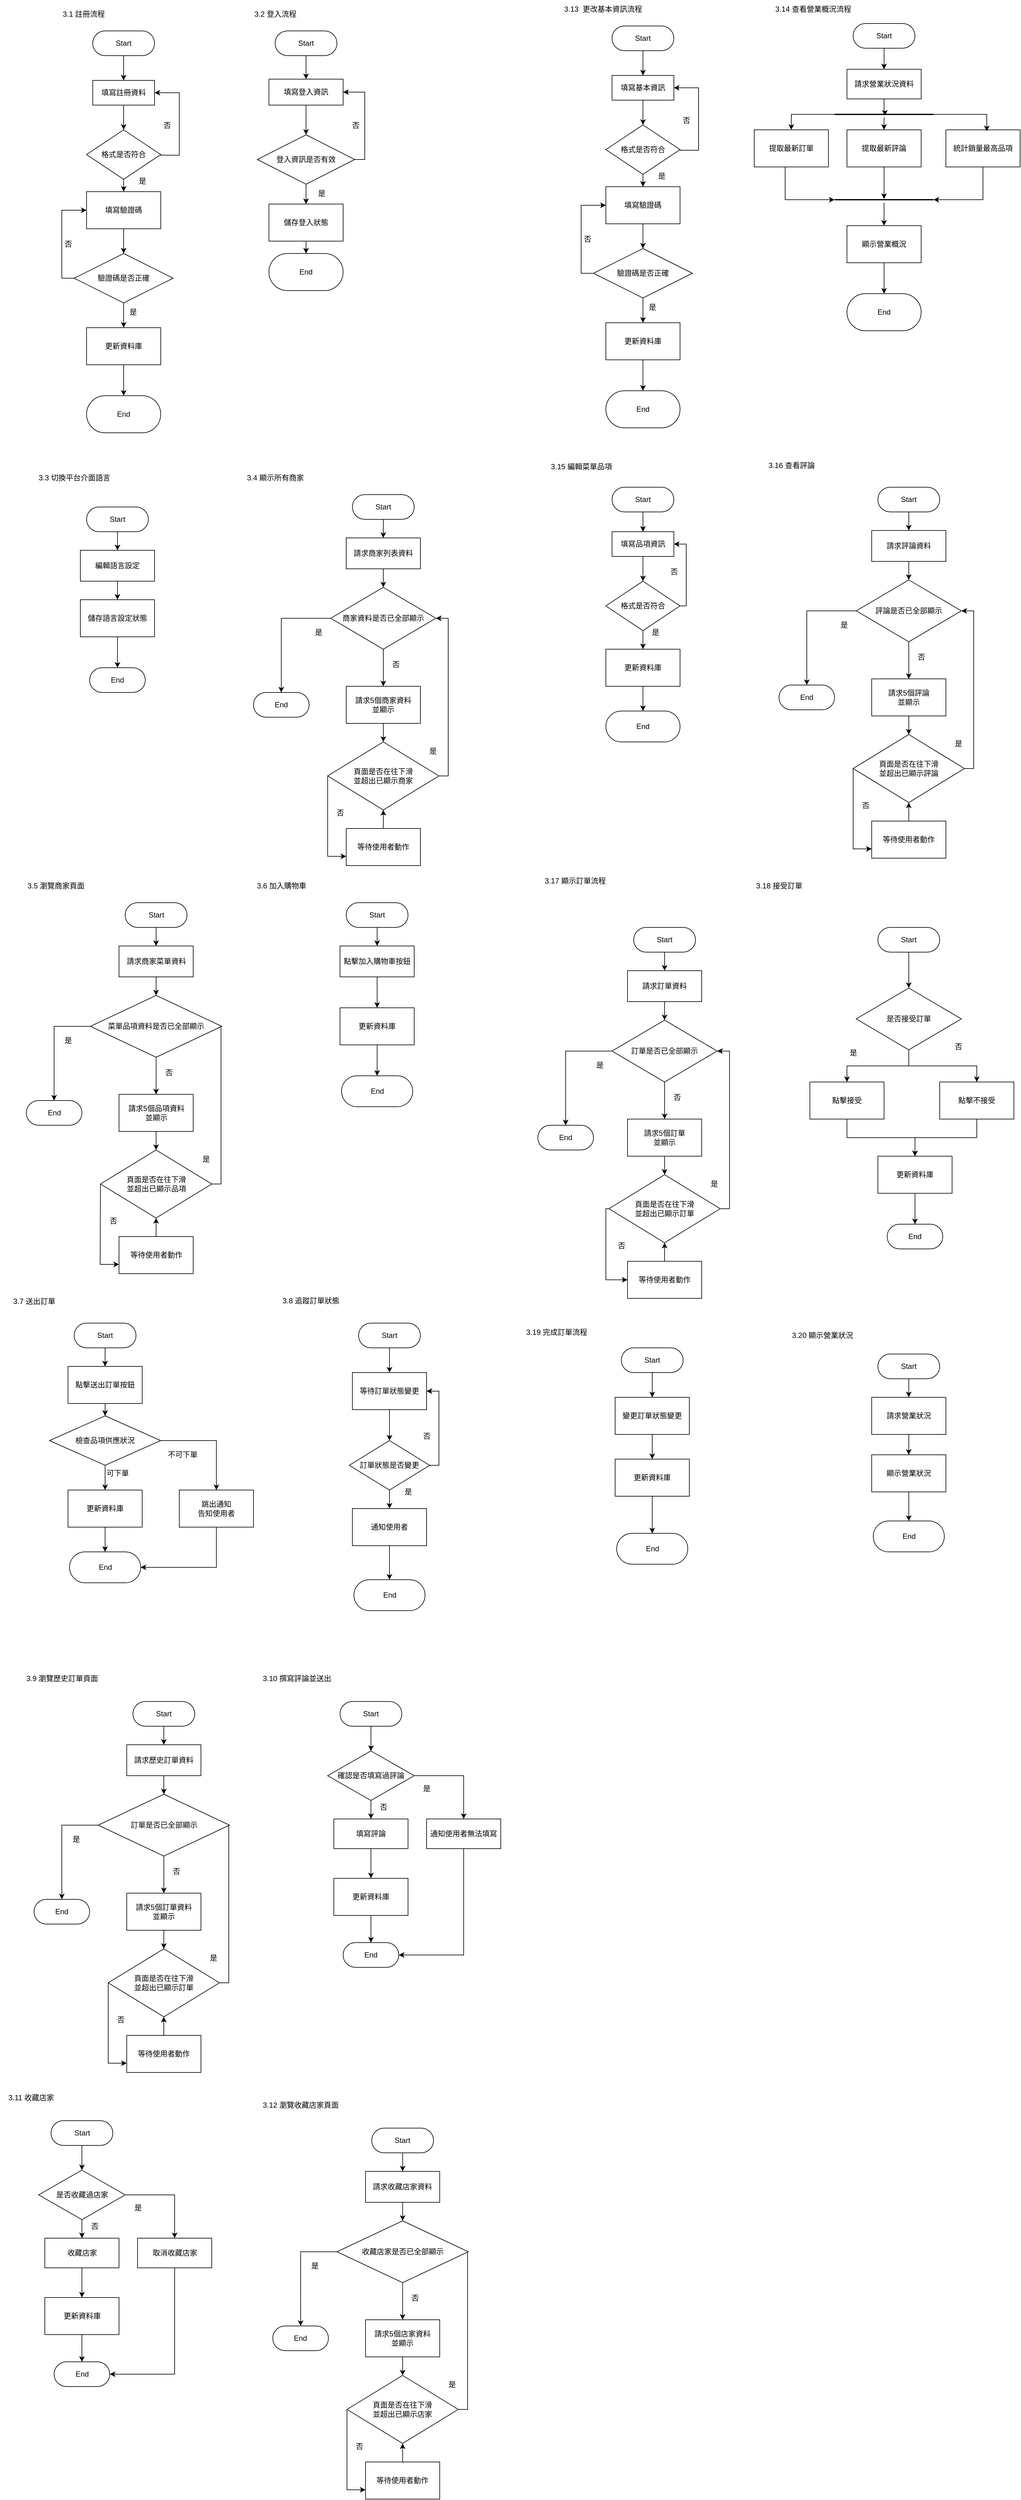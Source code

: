 <mxfile version="24.8.6">
  <diagram name="Page-1" id="Tgqko7FLWJuTku5ih7he">
    <mxGraphModel dx="1246" dy="756" grid="1" gridSize="10" guides="1" tooltips="1" connect="1" arrows="1" fold="1" page="1" pageScale="1" pageWidth="850" pageHeight="1100" math="0" shadow="0">
      <root>
        <mxCell id="0" />
        <mxCell id="1" parent="0" />
        <mxCell id="OvpiKUmZF4Exrl-XJhum-5" style="edgeStyle=orthogonalEdgeStyle;rounded=0;orthogonalLoop=1;jettySize=auto;html=1;entryX=0.5;entryY=0;entryDx=0;entryDy=0;" parent="1" source="a7HClardYkvxiBjYKHgM-1" target="OvpiKUmZF4Exrl-XJhum-1" edge="1">
          <mxGeometry relative="1" as="geometry" />
        </mxCell>
        <mxCell id="a7HClardYkvxiBjYKHgM-1" value="Start" style="rounded=1;whiteSpace=wrap;html=1;arcSize=50;" parent="1" vertex="1">
          <mxGeometry x="160" y="220" width="100" height="40" as="geometry" />
        </mxCell>
        <mxCell id="a7HClardYkvxiBjYKHgM-2" value="3.1 註冊流程" style="text;html=1;align=center;verticalAlign=middle;resizable=0;points=[];autosize=1;strokeColor=none;fillColor=none;" parent="1" vertex="1">
          <mxGeometry x="100" y="178" width="90" height="30" as="geometry" />
        </mxCell>
        <mxCell id="OvpiKUmZF4Exrl-XJhum-41" style="edgeStyle=orthogonalEdgeStyle;rounded=0;orthogonalLoop=1;jettySize=auto;html=1;entryX=0.5;entryY=0;entryDx=0;entryDy=0;" parent="1" source="a7HClardYkvxiBjYKHgM-3" target="OvpiKUmZF4Exrl-XJhum-20" edge="1">
          <mxGeometry relative="1" as="geometry" />
        </mxCell>
        <mxCell id="a7HClardYkvxiBjYKHgM-3" value="Start" style="rounded=1;whiteSpace=wrap;html=1;arcSize=50;" parent="1" vertex="1">
          <mxGeometry x="455" y="220" width="100" height="40" as="geometry" />
        </mxCell>
        <mxCell id="a7HClardYkvxiBjYKHgM-4" value="3.2 登入流程" style="text;html=1;align=center;verticalAlign=middle;resizable=0;points=[];autosize=1;strokeColor=none;fillColor=none;" parent="1" vertex="1">
          <mxGeometry x="410" y="178" width="90" height="30" as="geometry" />
        </mxCell>
        <mxCell id="OvpiKUmZF4Exrl-XJhum-8" style="edgeStyle=orthogonalEdgeStyle;rounded=0;orthogonalLoop=1;jettySize=auto;html=1;entryX=0.5;entryY=0;entryDx=0;entryDy=0;" parent="1" source="OvpiKUmZF4Exrl-XJhum-1" target="OvpiKUmZF4Exrl-XJhum-2" edge="1">
          <mxGeometry relative="1" as="geometry" />
        </mxCell>
        <mxCell id="OvpiKUmZF4Exrl-XJhum-1" value="填寫註冊資料" style="rounded=0;whiteSpace=wrap;html=1;" parent="1" vertex="1">
          <mxGeometry x="160" y="300" width="100" height="40" as="geometry" />
        </mxCell>
        <mxCell id="OvpiKUmZF4Exrl-XJhum-6" style="edgeStyle=orthogonalEdgeStyle;rounded=0;orthogonalLoop=1;jettySize=auto;html=1;entryX=1;entryY=0.5;entryDx=0;entryDy=0;" parent="1" target="OvpiKUmZF4Exrl-XJhum-1" edge="1">
          <mxGeometry relative="1" as="geometry">
            <mxPoint x="270" y="420" as="sourcePoint" />
            <mxPoint x="320" y="360" as="targetPoint" />
            <Array as="points">
              <mxPoint x="270" y="421" />
              <mxPoint x="300" y="421" />
              <mxPoint x="300" y="320" />
            </Array>
          </mxGeometry>
        </mxCell>
        <mxCell id="OvpiKUmZF4Exrl-XJhum-27" style="edgeStyle=orthogonalEdgeStyle;rounded=0;orthogonalLoop=1;jettySize=auto;html=1;entryX=0.5;entryY=0;entryDx=0;entryDy=0;" parent="1" source="OvpiKUmZF4Exrl-XJhum-2" target="OvpiKUmZF4Exrl-XJhum-26" edge="1">
          <mxGeometry relative="1" as="geometry" />
        </mxCell>
        <mxCell id="OvpiKUmZF4Exrl-XJhum-2" value="格式是否符合" style="rhombus;whiteSpace=wrap;html=1;" parent="1" vertex="1">
          <mxGeometry x="150" y="380" width="120" height="80" as="geometry" />
        </mxCell>
        <mxCell id="OvpiKUmZF4Exrl-XJhum-7" value="否" style="text;html=1;align=center;verticalAlign=middle;resizable=0;points=[];autosize=1;strokeColor=none;fillColor=none;" parent="1" vertex="1">
          <mxGeometry x="260" y="358" width="40" height="30" as="geometry" />
        </mxCell>
        <mxCell id="OvpiKUmZF4Exrl-XJhum-30" style="edgeStyle=orthogonalEdgeStyle;rounded=0;orthogonalLoop=1;jettySize=auto;html=1;entryX=0.5;entryY=0;entryDx=0;entryDy=0;" parent="1" source="OvpiKUmZF4Exrl-XJhum-9" target="OvpiKUmZF4Exrl-XJhum-16" edge="1">
          <mxGeometry relative="1" as="geometry" />
        </mxCell>
        <mxCell id="OvpiKUmZF4Exrl-XJhum-32" style="edgeStyle=orthogonalEdgeStyle;rounded=0;orthogonalLoop=1;jettySize=auto;html=1;entryX=0;entryY=0.5;entryDx=0;entryDy=0;" parent="1" source="OvpiKUmZF4Exrl-XJhum-9" target="OvpiKUmZF4Exrl-XJhum-26" edge="1">
          <mxGeometry relative="1" as="geometry">
            <Array as="points">
              <mxPoint x="110" y="620" />
              <mxPoint x="110" y="510" />
            </Array>
          </mxGeometry>
        </mxCell>
        <mxCell id="OvpiKUmZF4Exrl-XJhum-9" value="驗證碼是否正確" style="rhombus;whiteSpace=wrap;html=1;" parent="1" vertex="1">
          <mxGeometry x="130" y="580" width="160" height="80" as="geometry" />
        </mxCell>
        <mxCell id="OvpiKUmZF4Exrl-XJhum-25" style="edgeStyle=orthogonalEdgeStyle;rounded=0;orthogonalLoop=1;jettySize=auto;html=1;entryX=0.5;entryY=0;entryDx=0;entryDy=0;" parent="1" source="OvpiKUmZF4Exrl-XJhum-16" target="OvpiKUmZF4Exrl-XJhum-19" edge="1">
          <mxGeometry relative="1" as="geometry" />
        </mxCell>
        <mxCell id="OvpiKUmZF4Exrl-XJhum-16" value="更新資料庫" style="rounded=0;whiteSpace=wrap;html=1;" parent="1" vertex="1">
          <mxGeometry x="150" y="700" width="120" height="60" as="geometry" />
        </mxCell>
        <mxCell id="OvpiKUmZF4Exrl-XJhum-19" value="End" style="rounded=1;whiteSpace=wrap;html=1;arcSize=50;" parent="1" vertex="1">
          <mxGeometry x="150" y="810" width="120" height="60" as="geometry" />
        </mxCell>
        <mxCell id="OvpiKUmZF4Exrl-XJhum-40" style="edgeStyle=orthogonalEdgeStyle;rounded=0;orthogonalLoop=1;jettySize=auto;html=1;entryX=0.5;entryY=0;entryDx=0;entryDy=0;" parent="1" source="OvpiKUmZF4Exrl-XJhum-20" target="OvpiKUmZF4Exrl-XJhum-23" edge="1">
          <mxGeometry relative="1" as="geometry" />
        </mxCell>
        <mxCell id="OvpiKUmZF4Exrl-XJhum-20" value="填寫登入資訊" style="whiteSpace=wrap;html=1;" parent="1" vertex="1">
          <mxGeometry x="445" y="298" width="120" height="42" as="geometry" />
        </mxCell>
        <mxCell id="OvpiKUmZF4Exrl-XJhum-38" style="edgeStyle=orthogonalEdgeStyle;rounded=0;orthogonalLoop=1;jettySize=auto;html=1;entryX=0.5;entryY=0;entryDx=0;entryDy=0;" parent="1" source="OvpiKUmZF4Exrl-XJhum-23" target="OvpiKUmZF4Exrl-XJhum-37" edge="1">
          <mxGeometry relative="1" as="geometry" />
        </mxCell>
        <mxCell id="OvpiKUmZF4Exrl-XJhum-43" style="edgeStyle=orthogonalEdgeStyle;rounded=0;orthogonalLoop=1;jettySize=auto;html=1;entryX=1;entryY=0.5;entryDx=0;entryDy=0;exitX=1;exitY=0.5;exitDx=0;exitDy=0;" parent="1" source="OvpiKUmZF4Exrl-XJhum-23" target="OvpiKUmZF4Exrl-XJhum-20" edge="1">
          <mxGeometry relative="1" as="geometry">
            <mxPoint x="598.682" y="427.486" as="sourcePoint" />
            <mxPoint x="580" y="318.52" as="targetPoint" />
            <Array as="points">
              <mxPoint x="600" y="428" />
              <mxPoint x="600" y="319" />
            </Array>
          </mxGeometry>
        </mxCell>
        <mxCell id="OvpiKUmZF4Exrl-XJhum-23" value="登入資訊是否有效" style="rhombus;whiteSpace=wrap;html=1;" parent="1" vertex="1">
          <mxGeometry x="426.25" y="388" width="157.5" height="80" as="geometry" />
        </mxCell>
        <mxCell id="OvpiKUmZF4Exrl-XJhum-28" style="edgeStyle=orthogonalEdgeStyle;rounded=0;orthogonalLoop=1;jettySize=auto;html=1;entryX=0.5;entryY=0;entryDx=0;entryDy=0;" parent="1" source="OvpiKUmZF4Exrl-XJhum-26" target="OvpiKUmZF4Exrl-XJhum-9" edge="1">
          <mxGeometry relative="1" as="geometry" />
        </mxCell>
        <mxCell id="OvpiKUmZF4Exrl-XJhum-26" value="填寫驗證碼" style="whiteSpace=wrap;html=1;" parent="1" vertex="1">
          <mxGeometry x="150" y="480" width="120" height="60" as="geometry" />
        </mxCell>
        <mxCell id="OvpiKUmZF4Exrl-XJhum-31" value="是" style="text;html=1;align=center;verticalAlign=middle;resizable=0;points=[];autosize=1;strokeColor=none;fillColor=none;" parent="1" vertex="1">
          <mxGeometry x="205" y="660" width="40" height="30" as="geometry" />
        </mxCell>
        <mxCell id="OvpiKUmZF4Exrl-XJhum-33" value="否" style="text;html=1;align=center;verticalAlign=middle;resizable=0;points=[];autosize=1;strokeColor=none;fillColor=none;" parent="1" vertex="1">
          <mxGeometry x="100" y="550" width="40" height="30" as="geometry" />
        </mxCell>
        <mxCell id="OvpiKUmZF4Exrl-XJhum-35" value="End" style="rounded=1;whiteSpace=wrap;html=1;arcSize=50;" parent="1" vertex="1">
          <mxGeometry x="445" y="580" width="120" height="60" as="geometry" />
        </mxCell>
        <mxCell id="OvpiKUmZF4Exrl-XJhum-39" style="edgeStyle=orthogonalEdgeStyle;rounded=0;orthogonalLoop=1;jettySize=auto;html=1;entryX=0.5;entryY=0;entryDx=0;entryDy=0;" parent="1" source="OvpiKUmZF4Exrl-XJhum-37" target="OvpiKUmZF4Exrl-XJhum-35" edge="1">
          <mxGeometry relative="1" as="geometry" />
        </mxCell>
        <mxCell id="OvpiKUmZF4Exrl-XJhum-37" value="儲存登入狀態" style="whiteSpace=wrap;html=1;" parent="1" vertex="1">
          <mxGeometry x="445" y="500" width="120" height="60" as="geometry" />
        </mxCell>
        <mxCell id="OvpiKUmZF4Exrl-XJhum-42" value="是" style="text;html=1;align=center;verticalAlign=middle;resizable=0;points=[];autosize=1;strokeColor=none;fillColor=none;" parent="1" vertex="1">
          <mxGeometry x="510" y="468" width="40" height="30" as="geometry" />
        </mxCell>
        <mxCell id="OvpiKUmZF4Exrl-XJhum-44" value="否" style="text;html=1;align=center;verticalAlign=middle;resizable=0;points=[];autosize=1;strokeColor=none;fillColor=none;" parent="1" vertex="1">
          <mxGeometry x="565" y="358" width="40" height="30" as="geometry" />
        </mxCell>
        <mxCell id="OvpiKUmZF4Exrl-XJhum-45" value="是" style="text;html=1;align=center;verticalAlign=middle;resizable=0;points=[];autosize=1;strokeColor=none;fillColor=none;" parent="1" vertex="1">
          <mxGeometry x="220" y="448" width="40" height="30" as="geometry" />
        </mxCell>
        <mxCell id="OvpiKUmZF4Exrl-XJhum-47" value="3.3&amp;nbsp;&lt;span style=&quot;background-color: initial;&quot;&gt;切換平台介面語言&lt;/span&gt;" style="text;html=1;align=center;verticalAlign=middle;resizable=0;points=[];autosize=1;strokeColor=none;fillColor=none;" parent="1" vertex="1">
          <mxGeometry x="60" y="928" width="140" height="30" as="geometry" />
        </mxCell>
        <mxCell id="OvpiKUmZF4Exrl-XJhum-50" style="edgeStyle=orthogonalEdgeStyle;rounded=0;orthogonalLoop=1;jettySize=auto;html=1;entryX=0.5;entryY=0;entryDx=0;entryDy=0;" parent="1" source="OvpiKUmZF4Exrl-XJhum-48" target="OvpiKUmZF4Exrl-XJhum-49" edge="1">
          <mxGeometry relative="1" as="geometry" />
        </mxCell>
        <mxCell id="OvpiKUmZF4Exrl-XJhum-48" value="Start" style="rounded=1;whiteSpace=wrap;html=1;arcSize=50;" parent="1" vertex="1">
          <mxGeometry x="150" y="990" width="100" height="40" as="geometry" />
        </mxCell>
        <mxCell id="OvpiKUmZF4Exrl-XJhum-54" style="edgeStyle=orthogonalEdgeStyle;rounded=0;orthogonalLoop=1;jettySize=auto;html=1;entryX=0.5;entryY=0;entryDx=0;entryDy=0;" parent="1" source="OvpiKUmZF4Exrl-XJhum-49" target="OvpiKUmZF4Exrl-XJhum-53" edge="1">
          <mxGeometry relative="1" as="geometry" />
        </mxCell>
        <mxCell id="OvpiKUmZF4Exrl-XJhum-49" value="編輯語言設定" style="whiteSpace=wrap;html=1;" parent="1" vertex="1">
          <mxGeometry x="140" y="1060" width="120" height="50" as="geometry" />
        </mxCell>
        <mxCell id="OvpiKUmZF4Exrl-XJhum-60" style="edgeStyle=orthogonalEdgeStyle;rounded=0;orthogonalLoop=1;jettySize=auto;html=1;entryX=0.5;entryY=0;entryDx=0;entryDy=0;" parent="1" source="OvpiKUmZF4Exrl-XJhum-53" target="OvpiKUmZF4Exrl-XJhum-58" edge="1">
          <mxGeometry relative="1" as="geometry" />
        </mxCell>
        <mxCell id="OvpiKUmZF4Exrl-XJhum-53" value="儲存語言設定狀態" style="whiteSpace=wrap;html=1;" parent="1" vertex="1">
          <mxGeometry x="140" y="1140" width="120" height="60" as="geometry" />
        </mxCell>
        <mxCell id="OvpiKUmZF4Exrl-XJhum-58" value="End" style="rounded=1;whiteSpace=wrap;html=1;arcSize=50;" parent="1" vertex="1">
          <mxGeometry x="155" y="1250" width="90" height="40" as="geometry" />
        </mxCell>
        <mxCell id="OvpiKUmZF4Exrl-XJhum-61" value="3.4 顯示所有商家" style="text;html=1;align=center;verticalAlign=middle;resizable=0;points=[];autosize=1;strokeColor=none;fillColor=none;" parent="1" vertex="1">
          <mxGeometry x="395" y="928" width="120" height="30" as="geometry" />
        </mxCell>
        <mxCell id="OvpiKUmZF4Exrl-XJhum-64" style="edgeStyle=orthogonalEdgeStyle;rounded=0;orthogonalLoop=1;jettySize=auto;html=1;entryX=0.5;entryY=0;entryDx=0;entryDy=0;" parent="1" source="OvpiKUmZF4Exrl-XJhum-62" target="OvpiKUmZF4Exrl-XJhum-63" edge="1">
          <mxGeometry relative="1" as="geometry" />
        </mxCell>
        <mxCell id="OvpiKUmZF4Exrl-XJhum-62" value="Start" style="rounded=1;whiteSpace=wrap;html=1;arcSize=50;" parent="1" vertex="1">
          <mxGeometry x="580" y="970" width="100" height="40" as="geometry" />
        </mxCell>
        <mxCell id="OvpiKUmZF4Exrl-XJhum-76" style="edgeStyle=orthogonalEdgeStyle;rounded=0;orthogonalLoop=1;jettySize=auto;html=1;entryX=0.5;entryY=0;entryDx=0;entryDy=0;" parent="1" source="OvpiKUmZF4Exrl-XJhum-63" target="OvpiKUmZF4Exrl-XJhum-75" edge="1">
          <mxGeometry relative="1" as="geometry" />
        </mxCell>
        <mxCell id="OvpiKUmZF4Exrl-XJhum-63" value="請求商家列表資料" style="whiteSpace=wrap;html=1;" parent="1" vertex="1">
          <mxGeometry x="570" y="1040" width="120" height="50" as="geometry" />
        </mxCell>
        <mxCell id="OvpiKUmZF4Exrl-XJhum-80" style="edgeStyle=orthogonalEdgeStyle;rounded=0;orthogonalLoop=1;jettySize=auto;html=1;entryX=1;entryY=0.5;entryDx=0;entryDy=0;" parent="1" source="OvpiKUmZF4Exrl-XJhum-65" target="OvpiKUmZF4Exrl-XJhum-75" edge="1">
          <mxGeometry relative="1" as="geometry">
            <Array as="points">
              <mxPoint x="735" y="1425" />
              <mxPoint x="735" y="1170" />
            </Array>
          </mxGeometry>
        </mxCell>
        <mxCell id="OvpiKUmZF4Exrl-XJhum-88" style="edgeStyle=orthogonalEdgeStyle;rounded=0;orthogonalLoop=1;jettySize=auto;html=1;entryX=0;entryY=0.75;entryDx=0;entryDy=0;" parent="1" source="OvpiKUmZF4Exrl-XJhum-65" target="OvpiKUmZF4Exrl-XJhum-86" edge="1">
          <mxGeometry relative="1" as="geometry">
            <Array as="points">
              <mxPoint x="540" y="1555" />
            </Array>
          </mxGeometry>
        </mxCell>
        <mxCell id="OvpiKUmZF4Exrl-XJhum-65" value="頁面是否在往下滑&lt;div&gt;並超出已顯示商家&lt;/div&gt;" style="rhombus;whiteSpace=wrap;html=1;" parent="1" vertex="1">
          <mxGeometry x="540" y="1370" width="180" height="110" as="geometry" />
        </mxCell>
        <mxCell id="OvpiKUmZF4Exrl-XJhum-69" style="edgeStyle=orthogonalEdgeStyle;rounded=0;orthogonalLoop=1;jettySize=auto;html=1;" parent="1" source="OvpiKUmZF4Exrl-XJhum-67" target="OvpiKUmZF4Exrl-XJhum-65" edge="1">
          <mxGeometry relative="1" as="geometry" />
        </mxCell>
        <mxCell id="OvpiKUmZF4Exrl-XJhum-67" value="請求5個商家資料&lt;div&gt;並顯示&lt;/div&gt;" style="whiteSpace=wrap;html=1;" parent="1" vertex="1">
          <mxGeometry x="570" y="1280" width="120" height="60" as="geometry" />
        </mxCell>
        <mxCell id="OvpiKUmZF4Exrl-XJhum-77" style="edgeStyle=orthogonalEdgeStyle;rounded=0;orthogonalLoop=1;jettySize=auto;html=1;entryX=0.5;entryY=0;entryDx=0;entryDy=0;" parent="1" source="OvpiKUmZF4Exrl-XJhum-75" target="OvpiKUmZF4Exrl-XJhum-67" edge="1">
          <mxGeometry relative="1" as="geometry" />
        </mxCell>
        <mxCell id="OvpiKUmZF4Exrl-XJhum-84" style="edgeStyle=orthogonalEdgeStyle;rounded=0;orthogonalLoop=1;jettySize=auto;html=1;entryX=0.5;entryY=0;entryDx=0;entryDy=0;" parent="1" source="OvpiKUmZF4Exrl-XJhum-75" target="OvpiKUmZF4Exrl-XJhum-82" edge="1">
          <mxGeometry relative="1" as="geometry" />
        </mxCell>
        <mxCell id="OvpiKUmZF4Exrl-XJhum-75" value="商家資料是否已全部顯示" style="rhombus;whiteSpace=wrap;html=1;" parent="1" vertex="1">
          <mxGeometry x="545" y="1120" width="170" height="100" as="geometry" />
        </mxCell>
        <mxCell id="OvpiKUmZF4Exrl-XJhum-78" value="否" style="text;html=1;align=center;verticalAlign=middle;resizable=0;points=[];autosize=1;strokeColor=none;fillColor=none;" parent="1" vertex="1">
          <mxGeometry x="630" y="1230" width="40" height="30" as="geometry" />
        </mxCell>
        <mxCell id="OvpiKUmZF4Exrl-XJhum-81" value="是" style="text;html=1;align=center;verticalAlign=middle;resizable=0;points=[];autosize=1;strokeColor=none;fillColor=none;" parent="1" vertex="1">
          <mxGeometry x="690" y="1370" width="40" height="30" as="geometry" />
        </mxCell>
        <mxCell id="OvpiKUmZF4Exrl-XJhum-82" value="End" style="rounded=1;whiteSpace=wrap;html=1;arcSize=50;" parent="1" vertex="1">
          <mxGeometry x="420" y="1290" width="90" height="40" as="geometry" />
        </mxCell>
        <mxCell id="OvpiKUmZF4Exrl-XJhum-85" value="是" style="text;html=1;align=center;verticalAlign=middle;resizable=0;points=[];autosize=1;strokeColor=none;fillColor=none;" parent="1" vertex="1">
          <mxGeometry x="505" y="1178" width="40" height="30" as="geometry" />
        </mxCell>
        <mxCell id="OvpiKUmZF4Exrl-XJhum-87" style="edgeStyle=orthogonalEdgeStyle;rounded=0;orthogonalLoop=1;jettySize=auto;html=1;entryX=0.5;entryY=1;entryDx=0;entryDy=0;" parent="1" source="OvpiKUmZF4Exrl-XJhum-86" target="OvpiKUmZF4Exrl-XJhum-65" edge="1">
          <mxGeometry relative="1" as="geometry" />
        </mxCell>
        <mxCell id="OvpiKUmZF4Exrl-XJhum-86" value="等待使用者動作" style="whiteSpace=wrap;html=1;" parent="1" vertex="1">
          <mxGeometry x="570" y="1510" width="120" height="60" as="geometry" />
        </mxCell>
        <mxCell id="OvpiKUmZF4Exrl-XJhum-89" value="否" style="text;html=1;align=center;verticalAlign=middle;resizable=0;points=[];autosize=1;strokeColor=none;fillColor=none;" parent="1" vertex="1">
          <mxGeometry x="540" y="1470" width="40" height="30" as="geometry" />
        </mxCell>
        <mxCell id="OvpiKUmZF4Exrl-XJhum-90" value="3.5&amp;nbsp;瀏覽商家頁面" style="text;html=1;align=center;verticalAlign=middle;resizable=0;points=[];autosize=1;strokeColor=none;fillColor=none;" parent="1" vertex="1">
          <mxGeometry x="40" y="1588" width="120" height="30" as="geometry" />
        </mxCell>
        <mxCell id="OvpiKUmZF4Exrl-XJhum-91" style="edgeStyle=orthogonalEdgeStyle;rounded=0;orthogonalLoop=1;jettySize=auto;html=1;entryX=0.5;entryY=0;entryDx=0;entryDy=0;" parent="1" source="OvpiKUmZF4Exrl-XJhum-92" target="OvpiKUmZF4Exrl-XJhum-94" edge="1">
          <mxGeometry relative="1" as="geometry" />
        </mxCell>
        <mxCell id="OvpiKUmZF4Exrl-XJhum-92" value="Start" style="rounded=1;whiteSpace=wrap;html=1;arcSize=50;" parent="1" vertex="1">
          <mxGeometry x="212.5" y="1630" width="100" height="40" as="geometry" />
        </mxCell>
        <mxCell id="OvpiKUmZF4Exrl-XJhum-93" style="edgeStyle=orthogonalEdgeStyle;rounded=0;orthogonalLoop=1;jettySize=auto;html=1;entryX=0.5;entryY=0;entryDx=0;entryDy=0;" parent="1" source="OvpiKUmZF4Exrl-XJhum-94" target="OvpiKUmZF4Exrl-XJhum-102" edge="1">
          <mxGeometry relative="1" as="geometry" />
        </mxCell>
        <mxCell id="OvpiKUmZF4Exrl-XJhum-94" value="請求商家菜單資料" style="whiteSpace=wrap;html=1;" parent="1" vertex="1">
          <mxGeometry x="202.5" y="1700" width="120" height="50" as="geometry" />
        </mxCell>
        <mxCell id="OvpiKUmZF4Exrl-XJhum-95" style="edgeStyle=orthogonalEdgeStyle;rounded=0;orthogonalLoop=1;jettySize=auto;html=1;entryX=1;entryY=0.5;entryDx=0;entryDy=0;" parent="1" source="OvpiKUmZF4Exrl-XJhum-97" target="OvpiKUmZF4Exrl-XJhum-102" edge="1">
          <mxGeometry relative="1" as="geometry">
            <Array as="points">
              <mxPoint x="367.5" y="2085" />
              <mxPoint x="367.5" y="1830" />
            </Array>
          </mxGeometry>
        </mxCell>
        <mxCell id="OvpiKUmZF4Exrl-XJhum-96" style="edgeStyle=orthogonalEdgeStyle;rounded=0;orthogonalLoop=1;jettySize=auto;html=1;entryX=0;entryY=0.75;entryDx=0;entryDy=0;" parent="1" source="OvpiKUmZF4Exrl-XJhum-97" target="OvpiKUmZF4Exrl-XJhum-108" edge="1">
          <mxGeometry relative="1" as="geometry">
            <Array as="points">
              <mxPoint x="172" y="2085" />
              <mxPoint x="172" y="2215" />
            </Array>
          </mxGeometry>
        </mxCell>
        <mxCell id="OvpiKUmZF4Exrl-XJhum-97" value="頁面是否在往下滑&lt;div&gt;並超出已顯示品項&lt;/div&gt;" style="rhombus;whiteSpace=wrap;html=1;" parent="1" vertex="1">
          <mxGeometry x="172.5" y="2030" width="180" height="110" as="geometry" />
        </mxCell>
        <mxCell id="OvpiKUmZF4Exrl-XJhum-98" style="edgeStyle=orthogonalEdgeStyle;rounded=0;orthogonalLoop=1;jettySize=auto;html=1;" parent="1" source="OvpiKUmZF4Exrl-XJhum-99" target="OvpiKUmZF4Exrl-XJhum-97" edge="1">
          <mxGeometry relative="1" as="geometry" />
        </mxCell>
        <mxCell id="OvpiKUmZF4Exrl-XJhum-99" value="請求5個品項資料&lt;div&gt;並顯示&lt;/div&gt;" style="whiteSpace=wrap;html=1;" parent="1" vertex="1">
          <mxGeometry x="202.5" y="1940" width="120" height="60" as="geometry" />
        </mxCell>
        <mxCell id="OvpiKUmZF4Exrl-XJhum-100" style="edgeStyle=orthogonalEdgeStyle;rounded=0;orthogonalLoop=1;jettySize=auto;html=1;entryX=0.5;entryY=0;entryDx=0;entryDy=0;" parent="1" source="OvpiKUmZF4Exrl-XJhum-102" target="OvpiKUmZF4Exrl-XJhum-99" edge="1">
          <mxGeometry relative="1" as="geometry" />
        </mxCell>
        <mxCell id="OvpiKUmZF4Exrl-XJhum-101" style="edgeStyle=orthogonalEdgeStyle;rounded=0;orthogonalLoop=1;jettySize=auto;html=1;entryX=0.5;entryY=0;entryDx=0;entryDy=0;" parent="1" source="OvpiKUmZF4Exrl-XJhum-102" target="OvpiKUmZF4Exrl-XJhum-105" edge="1">
          <mxGeometry relative="1" as="geometry" />
        </mxCell>
        <mxCell id="OvpiKUmZF4Exrl-XJhum-102" value="菜單品項資料是否已全部顯示" style="rhombus;whiteSpace=wrap;html=1;" parent="1" vertex="1">
          <mxGeometry x="156.25" y="1780" width="212.5" height="100" as="geometry" />
        </mxCell>
        <mxCell id="OvpiKUmZF4Exrl-XJhum-103" value="否" style="text;html=1;align=center;verticalAlign=middle;resizable=0;points=[];autosize=1;strokeColor=none;fillColor=none;" parent="1" vertex="1">
          <mxGeometry x="262.5" y="1890" width="40" height="30" as="geometry" />
        </mxCell>
        <mxCell id="OvpiKUmZF4Exrl-XJhum-104" value="是" style="text;html=1;align=center;verticalAlign=middle;resizable=0;points=[];autosize=1;strokeColor=none;fillColor=none;" parent="1" vertex="1">
          <mxGeometry x="322.5" y="2030" width="40" height="30" as="geometry" />
        </mxCell>
        <mxCell id="OvpiKUmZF4Exrl-XJhum-105" value="End" style="rounded=1;whiteSpace=wrap;html=1;arcSize=50;" parent="1" vertex="1">
          <mxGeometry x="52.5" y="1950" width="90" height="40" as="geometry" />
        </mxCell>
        <mxCell id="OvpiKUmZF4Exrl-XJhum-106" value="是" style="text;html=1;align=center;verticalAlign=middle;resizable=0;points=[];autosize=1;strokeColor=none;fillColor=none;" parent="1" vertex="1">
          <mxGeometry x="100" y="1838" width="40" height="30" as="geometry" />
        </mxCell>
        <mxCell id="OvpiKUmZF4Exrl-XJhum-107" style="edgeStyle=orthogonalEdgeStyle;rounded=0;orthogonalLoop=1;jettySize=auto;html=1;entryX=0.5;entryY=1;entryDx=0;entryDy=0;" parent="1" source="OvpiKUmZF4Exrl-XJhum-108" target="OvpiKUmZF4Exrl-XJhum-97" edge="1">
          <mxGeometry relative="1" as="geometry" />
        </mxCell>
        <mxCell id="OvpiKUmZF4Exrl-XJhum-108" value="等待使用者動作" style="whiteSpace=wrap;html=1;" parent="1" vertex="1">
          <mxGeometry x="202.5" y="2170" width="120" height="60" as="geometry" />
        </mxCell>
        <mxCell id="OvpiKUmZF4Exrl-XJhum-109" value="否" style="text;html=1;align=center;verticalAlign=middle;resizable=0;points=[];autosize=1;strokeColor=none;fillColor=none;" parent="1" vertex="1">
          <mxGeometry x="172.5" y="2130" width="40" height="30" as="geometry" />
        </mxCell>
        <mxCell id="OvpiKUmZF4Exrl-XJhum-110" value="3.6 加入購物車" style="text;html=1;align=center;verticalAlign=middle;resizable=0;points=[];autosize=1;strokeColor=none;fillColor=none;" parent="1" vertex="1">
          <mxGeometry x="415" y="1588" width="100" height="30" as="geometry" />
        </mxCell>
        <mxCell id="OvpiKUmZF4Exrl-XJhum-113" style="edgeStyle=orthogonalEdgeStyle;rounded=0;orthogonalLoop=1;jettySize=auto;html=1;entryX=0.5;entryY=0;entryDx=0;entryDy=0;" parent="1" source="OvpiKUmZF4Exrl-XJhum-111" target="OvpiKUmZF4Exrl-XJhum-112" edge="1">
          <mxGeometry relative="1" as="geometry" />
        </mxCell>
        <mxCell id="OvpiKUmZF4Exrl-XJhum-111" value="Start" style="rounded=1;whiteSpace=wrap;html=1;arcSize=50;" parent="1" vertex="1">
          <mxGeometry x="570" y="1630" width="100" height="40" as="geometry" />
        </mxCell>
        <mxCell id="OvpiKUmZF4Exrl-XJhum-115" value="" style="edgeStyle=orthogonalEdgeStyle;rounded=0;orthogonalLoop=1;jettySize=auto;html=1;" parent="1" source="OvpiKUmZF4Exrl-XJhum-112" target="OvpiKUmZF4Exrl-XJhum-114" edge="1">
          <mxGeometry relative="1" as="geometry" />
        </mxCell>
        <mxCell id="OvpiKUmZF4Exrl-XJhum-112" value="點擊加入購物車按鈕" style="whiteSpace=wrap;html=1;" parent="1" vertex="1">
          <mxGeometry x="560" y="1700" width="120" height="50" as="geometry" />
        </mxCell>
        <mxCell id="OvpiKUmZF4Exrl-XJhum-117" style="edgeStyle=orthogonalEdgeStyle;rounded=0;orthogonalLoop=1;jettySize=auto;html=1;entryX=0.5;entryY=0;entryDx=0;entryDy=0;" parent="1" source="OvpiKUmZF4Exrl-XJhum-114" target="OvpiKUmZF4Exrl-XJhum-116" edge="1">
          <mxGeometry relative="1" as="geometry" />
        </mxCell>
        <mxCell id="OvpiKUmZF4Exrl-XJhum-114" value="更新資料庫" style="whiteSpace=wrap;html=1;" parent="1" vertex="1">
          <mxGeometry x="560" y="1800" width="120" height="60" as="geometry" />
        </mxCell>
        <mxCell id="OvpiKUmZF4Exrl-XJhum-116" value="End" style="rounded=1;whiteSpace=wrap;html=1;arcSize=50;" parent="1" vertex="1">
          <mxGeometry x="562.5" y="1910" width="115" height="50" as="geometry" />
        </mxCell>
        <mxCell id="OvpiKUmZF4Exrl-XJhum-119" value="3.7 送出訂單" style="text;html=1;align=center;verticalAlign=middle;resizable=0;points=[];autosize=1;strokeColor=none;fillColor=none;" parent="1" vertex="1">
          <mxGeometry x="20" y="2260" width="90" height="30" as="geometry" />
        </mxCell>
        <mxCell id="OvpiKUmZF4Exrl-XJhum-125" style="edgeStyle=orthogonalEdgeStyle;rounded=0;orthogonalLoop=1;jettySize=auto;html=1;" parent="1" source="OvpiKUmZF4Exrl-XJhum-120" target="OvpiKUmZF4Exrl-XJhum-122" edge="1">
          <mxGeometry relative="1" as="geometry" />
        </mxCell>
        <mxCell id="OvpiKUmZF4Exrl-XJhum-120" value="Start" style="rounded=1;whiteSpace=wrap;html=1;arcSize=50;" parent="1" vertex="1">
          <mxGeometry x="130" y="2310" width="100" height="40" as="geometry" />
        </mxCell>
        <mxCell id="OvpiKUmZF4Exrl-XJhum-130" style="edgeStyle=orthogonalEdgeStyle;rounded=0;orthogonalLoop=1;jettySize=auto;html=1;" parent="1" source="OvpiKUmZF4Exrl-XJhum-122" target="OvpiKUmZF4Exrl-XJhum-129" edge="1">
          <mxGeometry relative="1" as="geometry" />
        </mxCell>
        <mxCell id="OvpiKUmZF4Exrl-XJhum-122" value="點擊送出訂單按鈕" style="whiteSpace=wrap;html=1;" parent="1" vertex="1">
          <mxGeometry x="120" y="2380" width="120" height="60" as="geometry" />
        </mxCell>
        <mxCell id="OvpiKUmZF4Exrl-XJhum-127" style="edgeStyle=orthogonalEdgeStyle;rounded=0;orthogonalLoop=1;jettySize=auto;html=1;entryX=0.5;entryY=0;entryDx=0;entryDy=0;" parent="1" source="OvpiKUmZF4Exrl-XJhum-123" target="OvpiKUmZF4Exrl-XJhum-124" edge="1">
          <mxGeometry relative="1" as="geometry" />
        </mxCell>
        <mxCell id="OvpiKUmZF4Exrl-XJhum-123" value="更新資料庫" style="whiteSpace=wrap;html=1;" parent="1" vertex="1">
          <mxGeometry x="120" y="2580" width="120" height="60" as="geometry" />
        </mxCell>
        <mxCell id="OvpiKUmZF4Exrl-XJhum-124" value="End" style="rounded=1;whiteSpace=wrap;html=1;arcSize=50;" parent="1" vertex="1">
          <mxGeometry x="122.5" y="2680" width="115" height="50" as="geometry" />
        </mxCell>
        <mxCell id="OvpiKUmZF4Exrl-XJhum-131" style="edgeStyle=orthogonalEdgeStyle;rounded=0;orthogonalLoop=1;jettySize=auto;html=1;entryX=0.5;entryY=0;entryDx=0;entryDy=0;" parent="1" source="OvpiKUmZF4Exrl-XJhum-129" target="OvpiKUmZF4Exrl-XJhum-123" edge="1">
          <mxGeometry relative="1" as="geometry" />
        </mxCell>
        <mxCell id="OvpiKUmZF4Exrl-XJhum-134" style="edgeStyle=orthogonalEdgeStyle;rounded=0;orthogonalLoop=1;jettySize=auto;html=1;entryX=0.5;entryY=0;entryDx=0;entryDy=0;" parent="1" source="OvpiKUmZF4Exrl-XJhum-129" target="OvpiKUmZF4Exrl-XJhum-133" edge="1">
          <mxGeometry relative="1" as="geometry" />
        </mxCell>
        <mxCell id="OvpiKUmZF4Exrl-XJhum-129" value="檢查品項供應狀況" style="rhombus;whiteSpace=wrap;html=1;" parent="1" vertex="1">
          <mxGeometry x="90" y="2460" width="180" height="80" as="geometry" />
        </mxCell>
        <mxCell id="OvpiKUmZF4Exrl-XJhum-132" value="可下單" style="text;html=1;align=center;verticalAlign=middle;resizable=0;points=[];autosize=1;strokeColor=none;fillColor=none;" parent="1" vertex="1">
          <mxGeometry x="170" y="2538" width="60" height="30" as="geometry" />
        </mxCell>
        <mxCell id="OvpiKUmZF4Exrl-XJhum-136" style="edgeStyle=orthogonalEdgeStyle;rounded=0;orthogonalLoop=1;jettySize=auto;html=1;entryX=1;entryY=0.5;entryDx=0;entryDy=0;" parent="1" source="OvpiKUmZF4Exrl-XJhum-133" target="OvpiKUmZF4Exrl-XJhum-124" edge="1">
          <mxGeometry relative="1" as="geometry">
            <Array as="points">
              <mxPoint x="360" y="2705" />
            </Array>
          </mxGeometry>
        </mxCell>
        <mxCell id="OvpiKUmZF4Exrl-XJhum-133" value="跳出通知&lt;div&gt;告知使用者&lt;/div&gt;" style="whiteSpace=wrap;html=1;" parent="1" vertex="1">
          <mxGeometry x="300" y="2580" width="120" height="60" as="geometry" />
        </mxCell>
        <mxCell id="OvpiKUmZF4Exrl-XJhum-135" value="不可下單" style="text;html=1;align=center;verticalAlign=middle;resizable=0;points=[];autosize=1;strokeColor=none;fillColor=none;" parent="1" vertex="1">
          <mxGeometry x="270" y="2508" width="70" height="30" as="geometry" />
        </mxCell>
        <mxCell id="OvpiKUmZF4Exrl-XJhum-138" value="3.8 追蹤訂單狀態" style="text;whiteSpace=wrap;" parent="1" vertex="1">
          <mxGeometry x="465" y="2260" width="105" height="30" as="geometry" />
        </mxCell>
        <mxCell id="OvpiKUmZF4Exrl-XJhum-141" style="edgeStyle=orthogonalEdgeStyle;rounded=0;orthogonalLoop=1;jettySize=auto;html=1;entryX=0.5;entryY=0;entryDx=0;entryDy=0;" parent="1" source="OvpiKUmZF4Exrl-XJhum-139" target="OvpiKUmZF4Exrl-XJhum-140" edge="1">
          <mxGeometry relative="1" as="geometry" />
        </mxCell>
        <mxCell id="OvpiKUmZF4Exrl-XJhum-139" value="Start" style="rounded=1;whiteSpace=wrap;html=1;arcSize=50;" parent="1" vertex="1">
          <mxGeometry x="590" y="2310" width="100" height="40" as="geometry" />
        </mxCell>
        <mxCell id="OvpiKUmZF4Exrl-XJhum-143" style="edgeStyle=orthogonalEdgeStyle;rounded=0;orthogonalLoop=1;jettySize=auto;html=1;entryX=0.5;entryY=0;entryDx=0;entryDy=0;" parent="1" source="OvpiKUmZF4Exrl-XJhum-140" target="OvpiKUmZF4Exrl-XJhum-142" edge="1">
          <mxGeometry relative="1" as="geometry" />
        </mxCell>
        <mxCell id="OvpiKUmZF4Exrl-XJhum-140" value="等待訂單狀態變更" style="whiteSpace=wrap;html=1;" parent="1" vertex="1">
          <mxGeometry x="580" y="2390" width="120" height="60" as="geometry" />
        </mxCell>
        <mxCell id="OvpiKUmZF4Exrl-XJhum-148" style="edgeStyle=orthogonalEdgeStyle;rounded=0;orthogonalLoop=1;jettySize=auto;html=1;entryX=1;entryY=0.5;entryDx=0;entryDy=0;" parent="1" source="OvpiKUmZF4Exrl-XJhum-142" target="OvpiKUmZF4Exrl-XJhum-140" edge="1">
          <mxGeometry relative="1" as="geometry">
            <Array as="points">
              <mxPoint x="720" y="2540" />
              <mxPoint x="720" y="2420" />
            </Array>
          </mxGeometry>
        </mxCell>
        <mxCell id="OvpiKUmZF4Exrl-XJhum-152" value="" style="edgeStyle=orthogonalEdgeStyle;rounded=0;orthogonalLoop=1;jettySize=auto;html=1;" parent="1" source="OvpiKUmZF4Exrl-XJhum-142" target="OvpiKUmZF4Exrl-XJhum-144" edge="1">
          <mxGeometry relative="1" as="geometry" />
        </mxCell>
        <mxCell id="OvpiKUmZF4Exrl-XJhum-142" value="訂單狀態是否變更" style="rhombus;whiteSpace=wrap;html=1;" parent="1" vertex="1">
          <mxGeometry x="575" y="2500" width="130" height="80" as="geometry" />
        </mxCell>
        <mxCell id="OvpiKUmZF4Exrl-XJhum-151" style="edgeStyle=orthogonalEdgeStyle;rounded=0;orthogonalLoop=1;jettySize=auto;html=1;entryX=0.5;entryY=0;entryDx=0;entryDy=0;" parent="1" source="OvpiKUmZF4Exrl-XJhum-144" target="OvpiKUmZF4Exrl-XJhum-150" edge="1">
          <mxGeometry relative="1" as="geometry" />
        </mxCell>
        <mxCell id="OvpiKUmZF4Exrl-XJhum-144" value="通知使用者" style="whiteSpace=wrap;html=1;" parent="1" vertex="1">
          <mxGeometry x="580" y="2610" width="120" height="60" as="geometry" />
        </mxCell>
        <mxCell id="OvpiKUmZF4Exrl-XJhum-147" value="是" style="text;html=1;align=center;verticalAlign=middle;resizable=0;points=[];autosize=1;strokeColor=none;fillColor=none;" parent="1" vertex="1">
          <mxGeometry x="650" y="2568" width="40" height="30" as="geometry" />
        </mxCell>
        <mxCell id="OvpiKUmZF4Exrl-XJhum-149" value="否" style="text;html=1;align=center;verticalAlign=middle;resizable=0;points=[];autosize=1;strokeColor=none;fillColor=none;" parent="1" vertex="1">
          <mxGeometry x="680" y="2478" width="40" height="30" as="geometry" />
        </mxCell>
        <mxCell id="OvpiKUmZF4Exrl-XJhum-150" value="End" style="rounded=1;whiteSpace=wrap;html=1;arcSize=50;" parent="1" vertex="1">
          <mxGeometry x="582.5" y="2725" width="115" height="50" as="geometry" />
        </mxCell>
        <mxCell id="OvpiKUmZF4Exrl-XJhum-173" value="3.9 瀏覽歷史訂單頁面" style="text;html=1;align=center;verticalAlign=middle;resizable=0;points=[];autosize=1;strokeColor=none;fillColor=none;" parent="1" vertex="1">
          <mxGeometry x="40" y="2870" width="140" height="30" as="geometry" />
        </mxCell>
        <mxCell id="OvpiKUmZF4Exrl-XJhum-174" style="edgeStyle=orthogonalEdgeStyle;rounded=0;orthogonalLoop=1;jettySize=auto;html=1;entryX=0.5;entryY=0;entryDx=0;entryDy=0;" parent="1" source="OvpiKUmZF4Exrl-XJhum-175" target="OvpiKUmZF4Exrl-XJhum-177" edge="1">
          <mxGeometry relative="1" as="geometry" />
        </mxCell>
        <mxCell id="OvpiKUmZF4Exrl-XJhum-175" value="Start" style="rounded=1;whiteSpace=wrap;html=1;arcSize=50;" parent="1" vertex="1">
          <mxGeometry x="225" y="2922" width="100" height="40" as="geometry" />
        </mxCell>
        <mxCell id="OvpiKUmZF4Exrl-XJhum-176" style="edgeStyle=orthogonalEdgeStyle;rounded=0;orthogonalLoop=1;jettySize=auto;html=1;entryX=0.5;entryY=0;entryDx=0;entryDy=0;" parent="1" source="OvpiKUmZF4Exrl-XJhum-177" target="OvpiKUmZF4Exrl-XJhum-185" edge="1">
          <mxGeometry relative="1" as="geometry" />
        </mxCell>
        <mxCell id="OvpiKUmZF4Exrl-XJhum-177" value="請求歷史訂單資料" style="whiteSpace=wrap;html=1;" parent="1" vertex="1">
          <mxGeometry x="215" y="2992" width="120" height="50" as="geometry" />
        </mxCell>
        <mxCell id="OvpiKUmZF4Exrl-XJhum-178" style="edgeStyle=orthogonalEdgeStyle;rounded=0;orthogonalLoop=1;jettySize=auto;html=1;entryX=1;entryY=0.5;entryDx=0;entryDy=0;" parent="1" source="OvpiKUmZF4Exrl-XJhum-180" target="OvpiKUmZF4Exrl-XJhum-185" edge="1">
          <mxGeometry relative="1" as="geometry">
            <Array as="points">
              <mxPoint x="380" y="3377" />
              <mxPoint x="380" y="3122" />
            </Array>
          </mxGeometry>
        </mxCell>
        <mxCell id="OvpiKUmZF4Exrl-XJhum-179" style="edgeStyle=orthogonalEdgeStyle;rounded=0;orthogonalLoop=1;jettySize=auto;html=1;entryX=0;entryY=0.75;entryDx=0;entryDy=0;" parent="1" source="OvpiKUmZF4Exrl-XJhum-180" target="OvpiKUmZF4Exrl-XJhum-191" edge="1">
          <mxGeometry relative="1" as="geometry">
            <Array as="points">
              <mxPoint x="185" y="3507" />
            </Array>
          </mxGeometry>
        </mxCell>
        <mxCell id="OvpiKUmZF4Exrl-XJhum-180" value="頁面是否在往下滑&lt;div&gt;並超出已顯示訂單&lt;/div&gt;" style="rhombus;whiteSpace=wrap;html=1;" parent="1" vertex="1">
          <mxGeometry x="185" y="3322" width="180" height="110" as="geometry" />
        </mxCell>
        <mxCell id="OvpiKUmZF4Exrl-XJhum-181" style="edgeStyle=orthogonalEdgeStyle;rounded=0;orthogonalLoop=1;jettySize=auto;html=1;" parent="1" source="OvpiKUmZF4Exrl-XJhum-182" target="OvpiKUmZF4Exrl-XJhum-180" edge="1">
          <mxGeometry relative="1" as="geometry" />
        </mxCell>
        <mxCell id="OvpiKUmZF4Exrl-XJhum-182" value="請求5個訂單資料&lt;div&gt;並顯示&lt;/div&gt;" style="whiteSpace=wrap;html=1;" parent="1" vertex="1">
          <mxGeometry x="215" y="3232" width="120" height="60" as="geometry" />
        </mxCell>
        <mxCell id="OvpiKUmZF4Exrl-XJhum-183" style="edgeStyle=orthogonalEdgeStyle;rounded=0;orthogonalLoop=1;jettySize=auto;html=1;entryX=0.5;entryY=0;entryDx=0;entryDy=0;" parent="1" source="OvpiKUmZF4Exrl-XJhum-185" target="OvpiKUmZF4Exrl-XJhum-182" edge="1">
          <mxGeometry relative="1" as="geometry" />
        </mxCell>
        <mxCell id="OvpiKUmZF4Exrl-XJhum-184" style="edgeStyle=orthogonalEdgeStyle;rounded=0;orthogonalLoop=1;jettySize=auto;html=1;entryX=0.5;entryY=0;entryDx=0;entryDy=0;" parent="1" source="OvpiKUmZF4Exrl-XJhum-185" target="OvpiKUmZF4Exrl-XJhum-188" edge="1">
          <mxGeometry relative="1" as="geometry" />
        </mxCell>
        <mxCell id="OvpiKUmZF4Exrl-XJhum-185" value="訂單是否已全部顯示" style="rhombus;whiteSpace=wrap;html=1;" parent="1" vertex="1">
          <mxGeometry x="168.75" y="3072" width="212.5" height="100" as="geometry" />
        </mxCell>
        <mxCell id="OvpiKUmZF4Exrl-XJhum-186" value="否" style="text;html=1;align=center;verticalAlign=middle;resizable=0;points=[];autosize=1;strokeColor=none;fillColor=none;" parent="1" vertex="1">
          <mxGeometry x="275" y="3182" width="40" height="30" as="geometry" />
        </mxCell>
        <mxCell id="OvpiKUmZF4Exrl-XJhum-187" value="是" style="text;html=1;align=center;verticalAlign=middle;resizable=0;points=[];autosize=1;strokeColor=none;fillColor=none;" parent="1" vertex="1">
          <mxGeometry x="335" y="3322" width="40" height="30" as="geometry" />
        </mxCell>
        <mxCell id="OvpiKUmZF4Exrl-XJhum-188" value="End" style="rounded=1;whiteSpace=wrap;html=1;arcSize=50;" parent="1" vertex="1">
          <mxGeometry x="65" y="3242" width="90" height="40" as="geometry" />
        </mxCell>
        <mxCell id="OvpiKUmZF4Exrl-XJhum-189" value="是" style="text;html=1;align=center;verticalAlign=middle;resizable=0;points=[];autosize=1;strokeColor=none;fillColor=none;" parent="1" vertex="1">
          <mxGeometry x="112.5" y="3130" width="40" height="30" as="geometry" />
        </mxCell>
        <mxCell id="OvpiKUmZF4Exrl-XJhum-190" style="edgeStyle=orthogonalEdgeStyle;rounded=0;orthogonalLoop=1;jettySize=auto;html=1;entryX=0.5;entryY=1;entryDx=0;entryDy=0;" parent="1" source="OvpiKUmZF4Exrl-XJhum-191" target="OvpiKUmZF4Exrl-XJhum-180" edge="1">
          <mxGeometry relative="1" as="geometry" />
        </mxCell>
        <mxCell id="OvpiKUmZF4Exrl-XJhum-191" value="等待使用者動作" style="whiteSpace=wrap;html=1;" parent="1" vertex="1">
          <mxGeometry x="215" y="3462" width="120" height="60" as="geometry" />
        </mxCell>
        <mxCell id="OvpiKUmZF4Exrl-XJhum-192" value="否" style="text;html=1;align=center;verticalAlign=middle;resizable=0;points=[];autosize=1;strokeColor=none;fillColor=none;" parent="1" vertex="1">
          <mxGeometry x="185" y="3422" width="40" height="30" as="geometry" />
        </mxCell>
        <mxCell id="OvpiKUmZF4Exrl-XJhum-193" value="3.10 撰寫評論並送出" style="text;html=1;align=center;verticalAlign=middle;resizable=0;points=[];autosize=1;strokeColor=none;fillColor=none;" parent="1" vertex="1">
          <mxGeometry x="425" y="2870" width="130" height="30" as="geometry" />
        </mxCell>
        <mxCell id="OvpiKUmZF4Exrl-XJhum-207" style="edgeStyle=orthogonalEdgeStyle;rounded=0;orthogonalLoop=1;jettySize=auto;html=1;entryX=0.5;entryY=0;entryDx=0;entryDy=0;" parent="1" source="OvpiKUmZF4Exrl-XJhum-194" target="OvpiKUmZF4Exrl-XJhum-202" edge="1">
          <mxGeometry relative="1" as="geometry" />
        </mxCell>
        <mxCell id="OvpiKUmZF4Exrl-XJhum-194" value="Start" style="rounded=1;whiteSpace=wrap;html=1;arcSize=50;" parent="1" vertex="1">
          <mxGeometry x="560" y="2922" width="100" height="40" as="geometry" />
        </mxCell>
        <mxCell id="OvpiKUmZF4Exrl-XJhum-209" style="edgeStyle=orthogonalEdgeStyle;rounded=0;orthogonalLoop=1;jettySize=auto;html=1;entryX=0.5;entryY=0;entryDx=0;entryDy=0;" parent="1" source="OvpiKUmZF4Exrl-XJhum-195" target="OvpiKUmZF4Exrl-XJhum-196" edge="1">
          <mxGeometry relative="1" as="geometry" />
        </mxCell>
        <mxCell id="OvpiKUmZF4Exrl-XJhum-195" value="填寫評論" style="whiteSpace=wrap;html=1;" parent="1" vertex="1">
          <mxGeometry x="550" y="3112" width="120" height="48" as="geometry" />
        </mxCell>
        <mxCell id="OvpiKUmZF4Exrl-XJhum-201" style="edgeStyle=orthogonalEdgeStyle;rounded=0;orthogonalLoop=1;jettySize=auto;html=1;entryX=0.5;entryY=0;entryDx=0;entryDy=0;" parent="1" source="OvpiKUmZF4Exrl-XJhum-196" target="OvpiKUmZF4Exrl-XJhum-198" edge="1">
          <mxGeometry relative="1" as="geometry" />
        </mxCell>
        <mxCell id="OvpiKUmZF4Exrl-XJhum-196" value="更新資料庫" style="whiteSpace=wrap;html=1;" parent="1" vertex="1">
          <mxGeometry x="550" y="3208" width="120" height="60" as="geometry" />
        </mxCell>
        <mxCell id="OvpiKUmZF4Exrl-XJhum-198" value="End" style="rounded=1;whiteSpace=wrap;html=1;arcSize=50;" parent="1" vertex="1">
          <mxGeometry x="565" y="3312" width="90" height="40" as="geometry" />
        </mxCell>
        <mxCell id="OvpiKUmZF4Exrl-XJhum-208" style="edgeStyle=orthogonalEdgeStyle;rounded=0;orthogonalLoop=1;jettySize=auto;html=1;entryX=0.5;entryY=0;entryDx=0;entryDy=0;" parent="1" source="OvpiKUmZF4Exrl-XJhum-202" target="OvpiKUmZF4Exrl-XJhum-195" edge="1">
          <mxGeometry relative="1" as="geometry" />
        </mxCell>
        <mxCell id="OvpiKUmZF4Exrl-XJhum-211" style="edgeStyle=orthogonalEdgeStyle;rounded=0;orthogonalLoop=1;jettySize=auto;html=1;entryX=0.5;entryY=0;entryDx=0;entryDy=0;" parent="1" source="OvpiKUmZF4Exrl-XJhum-202" target="OvpiKUmZF4Exrl-XJhum-206" edge="1">
          <mxGeometry relative="1" as="geometry" />
        </mxCell>
        <mxCell id="OvpiKUmZF4Exrl-XJhum-202" value="確認是否填寫過評論" style="rhombus;whiteSpace=wrap;html=1;" parent="1" vertex="1">
          <mxGeometry x="540" y="3002" width="140" height="80" as="geometry" />
        </mxCell>
        <mxCell id="OvpiKUmZF4Exrl-XJhum-213" style="edgeStyle=orthogonalEdgeStyle;rounded=0;orthogonalLoop=1;jettySize=auto;html=1;entryX=1;entryY=0.5;entryDx=0;entryDy=0;" parent="1" source="OvpiKUmZF4Exrl-XJhum-206" target="OvpiKUmZF4Exrl-XJhum-198" edge="1">
          <mxGeometry relative="1" as="geometry">
            <Array as="points">
              <mxPoint x="760" y="3332" />
            </Array>
          </mxGeometry>
        </mxCell>
        <mxCell id="OvpiKUmZF4Exrl-XJhum-206" value="通知使用者無法填寫" style="whiteSpace=wrap;html=1;" parent="1" vertex="1">
          <mxGeometry x="700" y="3112" width="120" height="48" as="geometry" />
        </mxCell>
        <mxCell id="OvpiKUmZF4Exrl-XJhum-210" value="否" style="text;html=1;align=center;verticalAlign=middle;resizable=0;points=[];autosize=1;strokeColor=none;fillColor=none;" parent="1" vertex="1">
          <mxGeometry x="610" y="3078" width="40" height="30" as="geometry" />
        </mxCell>
        <mxCell id="OvpiKUmZF4Exrl-XJhum-212" value="是" style="text;html=1;align=center;verticalAlign=middle;resizable=0;points=[];autosize=1;strokeColor=none;fillColor=none;" parent="1" vertex="1">
          <mxGeometry x="680" y="3048" width="40" height="30" as="geometry" />
        </mxCell>
        <mxCell id="OvpiKUmZF4Exrl-XJhum-215" value="3.11 收藏店家" style="text;html=1;align=center;verticalAlign=middle;resizable=0;points=[];autosize=1;strokeColor=none;fillColor=none;" parent="1" vertex="1">
          <mxGeometry x="10" y="3548" width="100" height="30" as="geometry" />
        </mxCell>
        <mxCell id="OvpiKUmZF4Exrl-XJhum-216" style="edgeStyle=orthogonalEdgeStyle;rounded=0;orthogonalLoop=1;jettySize=auto;html=1;entryX=0.5;entryY=0;entryDx=0;entryDy=0;" parent="1" source="OvpiKUmZF4Exrl-XJhum-217" target="OvpiKUmZF4Exrl-XJhum-225" edge="1">
          <mxGeometry relative="1" as="geometry" />
        </mxCell>
        <mxCell id="OvpiKUmZF4Exrl-XJhum-217" value="Start" style="rounded=1;whiteSpace=wrap;html=1;arcSize=50;" parent="1" vertex="1">
          <mxGeometry x="92.5" y="3600" width="100" height="40" as="geometry" />
        </mxCell>
        <mxCell id="OvpiKUmZF4Exrl-XJhum-218" style="edgeStyle=orthogonalEdgeStyle;rounded=0;orthogonalLoop=1;jettySize=auto;html=1;entryX=0.5;entryY=0;entryDx=0;entryDy=0;" parent="1" source="OvpiKUmZF4Exrl-XJhum-219" target="OvpiKUmZF4Exrl-XJhum-221" edge="1">
          <mxGeometry relative="1" as="geometry" />
        </mxCell>
        <mxCell id="OvpiKUmZF4Exrl-XJhum-219" value="收藏店家" style="whiteSpace=wrap;html=1;" parent="1" vertex="1">
          <mxGeometry x="82.5" y="3790" width="120" height="48" as="geometry" />
        </mxCell>
        <mxCell id="OvpiKUmZF4Exrl-XJhum-220" style="edgeStyle=orthogonalEdgeStyle;rounded=0;orthogonalLoop=1;jettySize=auto;html=1;entryX=0.5;entryY=0;entryDx=0;entryDy=0;" parent="1" source="OvpiKUmZF4Exrl-XJhum-221" target="OvpiKUmZF4Exrl-XJhum-222" edge="1">
          <mxGeometry relative="1" as="geometry" />
        </mxCell>
        <mxCell id="OvpiKUmZF4Exrl-XJhum-221" value="更新資料庫" style="whiteSpace=wrap;html=1;" parent="1" vertex="1">
          <mxGeometry x="82.5" y="3886" width="120" height="60" as="geometry" />
        </mxCell>
        <mxCell id="OvpiKUmZF4Exrl-XJhum-222" value="End" style="rounded=1;whiteSpace=wrap;html=1;arcSize=50;" parent="1" vertex="1">
          <mxGeometry x="97.5" y="3990" width="90" height="40" as="geometry" />
        </mxCell>
        <mxCell id="OvpiKUmZF4Exrl-XJhum-223" style="edgeStyle=orthogonalEdgeStyle;rounded=0;orthogonalLoop=1;jettySize=auto;html=1;entryX=0.5;entryY=0;entryDx=0;entryDy=0;" parent="1" source="OvpiKUmZF4Exrl-XJhum-225" target="OvpiKUmZF4Exrl-XJhum-219" edge="1">
          <mxGeometry relative="1" as="geometry" />
        </mxCell>
        <mxCell id="OvpiKUmZF4Exrl-XJhum-224" style="edgeStyle=orthogonalEdgeStyle;rounded=0;orthogonalLoop=1;jettySize=auto;html=1;entryX=0.5;entryY=0;entryDx=0;entryDy=0;" parent="1" source="OvpiKUmZF4Exrl-XJhum-225" target="OvpiKUmZF4Exrl-XJhum-227" edge="1">
          <mxGeometry relative="1" as="geometry" />
        </mxCell>
        <mxCell id="OvpiKUmZF4Exrl-XJhum-225" value="是否收藏過店家" style="rhombus;whiteSpace=wrap;html=1;" parent="1" vertex="1">
          <mxGeometry x="72.5" y="3680" width="140" height="80" as="geometry" />
        </mxCell>
        <mxCell id="OvpiKUmZF4Exrl-XJhum-226" style="edgeStyle=orthogonalEdgeStyle;rounded=0;orthogonalLoop=1;jettySize=auto;html=1;entryX=1;entryY=0.5;entryDx=0;entryDy=0;" parent="1" source="OvpiKUmZF4Exrl-XJhum-227" target="OvpiKUmZF4Exrl-XJhum-222" edge="1">
          <mxGeometry relative="1" as="geometry">
            <Array as="points">
              <mxPoint x="292.5" y="4010" />
            </Array>
          </mxGeometry>
        </mxCell>
        <mxCell id="OvpiKUmZF4Exrl-XJhum-227" value="取消收藏店家" style="whiteSpace=wrap;html=1;" parent="1" vertex="1">
          <mxGeometry x="232.5" y="3790" width="120" height="48" as="geometry" />
        </mxCell>
        <mxCell id="OvpiKUmZF4Exrl-XJhum-228" value="否" style="text;html=1;align=center;verticalAlign=middle;resizable=0;points=[];autosize=1;strokeColor=none;fillColor=none;" parent="1" vertex="1">
          <mxGeometry x="142.5" y="3756" width="40" height="30" as="geometry" />
        </mxCell>
        <mxCell id="OvpiKUmZF4Exrl-XJhum-229" value="是" style="text;html=1;align=center;verticalAlign=middle;resizable=0;points=[];autosize=1;strokeColor=none;fillColor=none;" parent="1" vertex="1">
          <mxGeometry x="212.5" y="3726" width="40" height="30" as="geometry" />
        </mxCell>
        <mxCell id="OvpiKUmZF4Exrl-XJhum-230" value="3.12 瀏覽收藏店家頁面" style="text;html=1;align=center;verticalAlign=middle;resizable=0;points=[];autosize=1;strokeColor=none;fillColor=none;" parent="1" vertex="1">
          <mxGeometry x="421.25" y="3560" width="150" height="30" as="geometry" />
        </mxCell>
        <mxCell id="OvpiKUmZF4Exrl-XJhum-231" style="edgeStyle=orthogonalEdgeStyle;rounded=0;orthogonalLoop=1;jettySize=auto;html=1;entryX=0.5;entryY=0;entryDx=0;entryDy=0;" parent="1" source="OvpiKUmZF4Exrl-XJhum-232" target="OvpiKUmZF4Exrl-XJhum-234" edge="1">
          <mxGeometry relative="1" as="geometry" />
        </mxCell>
        <mxCell id="OvpiKUmZF4Exrl-XJhum-232" value="Start" style="rounded=1;whiteSpace=wrap;html=1;arcSize=50;" parent="1" vertex="1">
          <mxGeometry x="611.25" y="3612" width="100" height="40" as="geometry" />
        </mxCell>
        <mxCell id="OvpiKUmZF4Exrl-XJhum-233" style="edgeStyle=orthogonalEdgeStyle;rounded=0;orthogonalLoop=1;jettySize=auto;html=1;entryX=0.5;entryY=0;entryDx=0;entryDy=0;" parent="1" source="OvpiKUmZF4Exrl-XJhum-234" target="OvpiKUmZF4Exrl-XJhum-242" edge="1">
          <mxGeometry relative="1" as="geometry" />
        </mxCell>
        <mxCell id="OvpiKUmZF4Exrl-XJhum-234" value="請求收藏店家資料" style="whiteSpace=wrap;html=1;" parent="1" vertex="1">
          <mxGeometry x="601.25" y="3682" width="120" height="50" as="geometry" />
        </mxCell>
        <mxCell id="OvpiKUmZF4Exrl-XJhum-235" style="edgeStyle=orthogonalEdgeStyle;rounded=0;orthogonalLoop=1;jettySize=auto;html=1;entryX=1;entryY=0.5;entryDx=0;entryDy=0;" parent="1" source="OvpiKUmZF4Exrl-XJhum-237" target="OvpiKUmZF4Exrl-XJhum-242" edge="1">
          <mxGeometry relative="1" as="geometry">
            <Array as="points">
              <mxPoint x="766.25" y="4067" />
              <mxPoint x="766.25" y="3812" />
            </Array>
          </mxGeometry>
        </mxCell>
        <mxCell id="OvpiKUmZF4Exrl-XJhum-236" style="edgeStyle=orthogonalEdgeStyle;rounded=0;orthogonalLoop=1;jettySize=auto;html=1;entryX=0;entryY=0.75;entryDx=0;entryDy=0;" parent="1" source="OvpiKUmZF4Exrl-XJhum-237" target="OvpiKUmZF4Exrl-XJhum-248" edge="1">
          <mxGeometry relative="1" as="geometry">
            <Array as="points">
              <mxPoint x="571.25" y="4197" />
            </Array>
          </mxGeometry>
        </mxCell>
        <mxCell id="OvpiKUmZF4Exrl-XJhum-237" value="頁面是否在往下滑&lt;div&gt;並超出已顯示&lt;span style=&quot;background-color: initial;&quot;&gt;店家&lt;/span&gt;&lt;/div&gt;" style="rhombus;whiteSpace=wrap;html=1;" parent="1" vertex="1">
          <mxGeometry x="571.25" y="4012" width="180" height="110" as="geometry" />
        </mxCell>
        <mxCell id="OvpiKUmZF4Exrl-XJhum-238" style="edgeStyle=orthogonalEdgeStyle;rounded=0;orthogonalLoop=1;jettySize=auto;html=1;" parent="1" source="OvpiKUmZF4Exrl-XJhum-239" target="OvpiKUmZF4Exrl-XJhum-237" edge="1">
          <mxGeometry relative="1" as="geometry" />
        </mxCell>
        <mxCell id="OvpiKUmZF4Exrl-XJhum-239" value="請求5個店家資料&lt;div&gt;並顯示&lt;/div&gt;" style="whiteSpace=wrap;html=1;" parent="1" vertex="1">
          <mxGeometry x="601.25" y="3922" width="120" height="60" as="geometry" />
        </mxCell>
        <mxCell id="OvpiKUmZF4Exrl-XJhum-240" style="edgeStyle=orthogonalEdgeStyle;rounded=0;orthogonalLoop=1;jettySize=auto;html=1;entryX=0.5;entryY=0;entryDx=0;entryDy=0;" parent="1" source="OvpiKUmZF4Exrl-XJhum-242" target="OvpiKUmZF4Exrl-XJhum-239" edge="1">
          <mxGeometry relative="1" as="geometry" />
        </mxCell>
        <mxCell id="OvpiKUmZF4Exrl-XJhum-241" style="edgeStyle=orthogonalEdgeStyle;rounded=0;orthogonalLoop=1;jettySize=auto;html=1;entryX=0.5;entryY=0;entryDx=0;entryDy=0;" parent="1" source="OvpiKUmZF4Exrl-XJhum-242" target="OvpiKUmZF4Exrl-XJhum-245" edge="1">
          <mxGeometry relative="1" as="geometry" />
        </mxCell>
        <mxCell id="OvpiKUmZF4Exrl-XJhum-242" value="收藏店家是否已全部顯示" style="rhombus;whiteSpace=wrap;html=1;" parent="1" vertex="1">
          <mxGeometry x="555" y="3762" width="212.5" height="100" as="geometry" />
        </mxCell>
        <mxCell id="OvpiKUmZF4Exrl-XJhum-243" value="否" style="text;html=1;align=center;verticalAlign=middle;resizable=0;points=[];autosize=1;strokeColor=none;fillColor=none;" parent="1" vertex="1">
          <mxGeometry x="661.25" y="3872" width="40" height="30" as="geometry" />
        </mxCell>
        <mxCell id="OvpiKUmZF4Exrl-XJhum-244" value="是" style="text;html=1;align=center;verticalAlign=middle;resizable=0;points=[];autosize=1;strokeColor=none;fillColor=none;" parent="1" vertex="1">
          <mxGeometry x="721.25" y="4012" width="40" height="30" as="geometry" />
        </mxCell>
        <mxCell id="OvpiKUmZF4Exrl-XJhum-245" value="End" style="rounded=1;whiteSpace=wrap;html=1;arcSize=50;" parent="1" vertex="1">
          <mxGeometry x="451.25" y="3932" width="90" height="40" as="geometry" />
        </mxCell>
        <mxCell id="OvpiKUmZF4Exrl-XJhum-246" value="是" style="text;html=1;align=center;verticalAlign=middle;resizable=0;points=[];autosize=1;strokeColor=none;fillColor=none;" parent="1" vertex="1">
          <mxGeometry x="498.75" y="3820" width="40" height="30" as="geometry" />
        </mxCell>
        <mxCell id="OvpiKUmZF4Exrl-XJhum-247" style="edgeStyle=orthogonalEdgeStyle;rounded=0;orthogonalLoop=1;jettySize=auto;html=1;entryX=0.5;entryY=1;entryDx=0;entryDy=0;" parent="1" source="OvpiKUmZF4Exrl-XJhum-248" target="OvpiKUmZF4Exrl-XJhum-237" edge="1">
          <mxGeometry relative="1" as="geometry" />
        </mxCell>
        <mxCell id="OvpiKUmZF4Exrl-XJhum-248" value="等待使用者動作" style="whiteSpace=wrap;html=1;" parent="1" vertex="1">
          <mxGeometry x="601.25" y="4152" width="120" height="60" as="geometry" />
        </mxCell>
        <mxCell id="OvpiKUmZF4Exrl-XJhum-249" value="否" style="text;html=1;align=center;verticalAlign=middle;resizable=0;points=[];autosize=1;strokeColor=none;fillColor=none;" parent="1" vertex="1">
          <mxGeometry x="571.25" y="4112" width="40" height="30" as="geometry" />
        </mxCell>
        <mxCell id="OvpiKUmZF4Exrl-XJhum-250" style="edgeStyle=orthogonalEdgeStyle;rounded=0;orthogonalLoop=1;jettySize=auto;html=1;entryX=0.5;entryY=0;entryDx=0;entryDy=0;" parent="1" source="OvpiKUmZF4Exrl-XJhum-251" target="OvpiKUmZF4Exrl-XJhum-254" edge="1">
          <mxGeometry relative="1" as="geometry" />
        </mxCell>
        <mxCell id="OvpiKUmZF4Exrl-XJhum-251" value="Start" style="rounded=1;whiteSpace=wrap;html=1;arcSize=50;" parent="1" vertex="1">
          <mxGeometry x="1000" y="212" width="100" height="40" as="geometry" />
        </mxCell>
        <mxCell id="OvpiKUmZF4Exrl-XJhum-252" value="3.13&amp;nbsp; 更改基本資訊流程" style="text;html=1;align=center;verticalAlign=middle;resizable=0;points=[];autosize=1;strokeColor=none;fillColor=none;" parent="1" vertex="1">
          <mxGeometry x="910" y="170" width="150" height="30" as="geometry" />
        </mxCell>
        <mxCell id="OvpiKUmZF4Exrl-XJhum-253" style="edgeStyle=orthogonalEdgeStyle;rounded=0;orthogonalLoop=1;jettySize=auto;html=1;entryX=0.5;entryY=0;entryDx=0;entryDy=0;" parent="1" source="OvpiKUmZF4Exrl-XJhum-254" target="OvpiKUmZF4Exrl-XJhum-257" edge="1">
          <mxGeometry relative="1" as="geometry" />
        </mxCell>
        <mxCell id="OvpiKUmZF4Exrl-XJhum-254" value="填寫基本資訊" style="rounded=0;whiteSpace=wrap;html=1;" parent="1" vertex="1">
          <mxGeometry x="1000" y="292" width="100" height="40" as="geometry" />
        </mxCell>
        <mxCell id="OvpiKUmZF4Exrl-XJhum-255" style="edgeStyle=orthogonalEdgeStyle;rounded=0;orthogonalLoop=1;jettySize=auto;html=1;entryX=1;entryY=0.5;entryDx=0;entryDy=0;" parent="1" target="OvpiKUmZF4Exrl-XJhum-254" edge="1">
          <mxGeometry relative="1" as="geometry">
            <mxPoint x="1110" y="412" as="sourcePoint" />
            <mxPoint x="1160" y="352" as="targetPoint" />
            <Array as="points">
              <mxPoint x="1110" y="413" />
              <mxPoint x="1140" y="413" />
              <mxPoint x="1140" y="312" />
            </Array>
          </mxGeometry>
        </mxCell>
        <mxCell id="OvpiKUmZF4Exrl-XJhum-256" style="edgeStyle=orthogonalEdgeStyle;rounded=0;orthogonalLoop=1;jettySize=auto;html=1;entryX=0.5;entryY=0;entryDx=0;entryDy=0;" parent="1" source="OvpiKUmZF4Exrl-XJhum-257" target="OvpiKUmZF4Exrl-XJhum-266" edge="1">
          <mxGeometry relative="1" as="geometry" />
        </mxCell>
        <mxCell id="OvpiKUmZF4Exrl-XJhum-257" value="格式是否符合" style="rhombus;whiteSpace=wrap;html=1;" parent="1" vertex="1">
          <mxGeometry x="990" y="372" width="120" height="80" as="geometry" />
        </mxCell>
        <mxCell id="OvpiKUmZF4Exrl-XJhum-258" value="否" style="text;html=1;align=center;verticalAlign=middle;resizable=0;points=[];autosize=1;strokeColor=none;fillColor=none;" parent="1" vertex="1">
          <mxGeometry x="1100" y="350" width="40" height="30" as="geometry" />
        </mxCell>
        <mxCell id="OvpiKUmZF4Exrl-XJhum-259" style="edgeStyle=orthogonalEdgeStyle;rounded=0;orthogonalLoop=1;jettySize=auto;html=1;entryX=0.5;entryY=0;entryDx=0;entryDy=0;" parent="1" source="OvpiKUmZF4Exrl-XJhum-261" target="OvpiKUmZF4Exrl-XJhum-263" edge="1">
          <mxGeometry relative="1" as="geometry" />
        </mxCell>
        <mxCell id="OvpiKUmZF4Exrl-XJhum-260" style="edgeStyle=orthogonalEdgeStyle;rounded=0;orthogonalLoop=1;jettySize=auto;html=1;entryX=0;entryY=0.5;entryDx=0;entryDy=0;" parent="1" source="OvpiKUmZF4Exrl-XJhum-261" target="OvpiKUmZF4Exrl-XJhum-266" edge="1">
          <mxGeometry relative="1" as="geometry">
            <Array as="points">
              <mxPoint x="950" y="612" />
              <mxPoint x="950" y="502" />
            </Array>
          </mxGeometry>
        </mxCell>
        <mxCell id="OvpiKUmZF4Exrl-XJhum-261" value="驗證碼是否正確" style="rhombus;whiteSpace=wrap;html=1;" parent="1" vertex="1">
          <mxGeometry x="970" y="572" width="160" height="80" as="geometry" />
        </mxCell>
        <mxCell id="OvpiKUmZF4Exrl-XJhum-262" style="edgeStyle=orthogonalEdgeStyle;rounded=0;orthogonalLoop=1;jettySize=auto;html=1;entryX=0.5;entryY=0;entryDx=0;entryDy=0;" parent="1" source="OvpiKUmZF4Exrl-XJhum-263" target="OvpiKUmZF4Exrl-XJhum-264" edge="1">
          <mxGeometry relative="1" as="geometry" />
        </mxCell>
        <mxCell id="OvpiKUmZF4Exrl-XJhum-263" value="更新資料庫" style="rounded=0;whiteSpace=wrap;html=1;" parent="1" vertex="1">
          <mxGeometry x="990" y="692" width="120" height="60" as="geometry" />
        </mxCell>
        <mxCell id="OvpiKUmZF4Exrl-XJhum-264" value="End" style="rounded=1;whiteSpace=wrap;html=1;arcSize=50;" parent="1" vertex="1">
          <mxGeometry x="990" y="802" width="120" height="60" as="geometry" />
        </mxCell>
        <mxCell id="OvpiKUmZF4Exrl-XJhum-265" style="edgeStyle=orthogonalEdgeStyle;rounded=0;orthogonalLoop=1;jettySize=auto;html=1;entryX=0.5;entryY=0;entryDx=0;entryDy=0;" parent="1" source="OvpiKUmZF4Exrl-XJhum-266" target="OvpiKUmZF4Exrl-XJhum-261" edge="1">
          <mxGeometry relative="1" as="geometry" />
        </mxCell>
        <mxCell id="OvpiKUmZF4Exrl-XJhum-266" value="填寫驗證碼" style="whiteSpace=wrap;html=1;" parent="1" vertex="1">
          <mxGeometry x="990" y="472" width="120" height="60" as="geometry" />
        </mxCell>
        <mxCell id="OvpiKUmZF4Exrl-XJhum-267" value="是" style="text;html=1;align=center;verticalAlign=middle;resizable=0;points=[];autosize=1;strokeColor=none;fillColor=none;" parent="1" vertex="1">
          <mxGeometry x="1045" y="652" width="40" height="30" as="geometry" />
        </mxCell>
        <mxCell id="OvpiKUmZF4Exrl-XJhum-268" value="否" style="text;html=1;align=center;verticalAlign=middle;resizable=0;points=[];autosize=1;strokeColor=none;fillColor=none;" parent="1" vertex="1">
          <mxGeometry x="940" y="542" width="40" height="30" as="geometry" />
        </mxCell>
        <mxCell id="OvpiKUmZF4Exrl-XJhum-269" value="是" style="text;html=1;align=center;verticalAlign=middle;resizable=0;points=[];autosize=1;strokeColor=none;fillColor=none;" parent="1" vertex="1">
          <mxGeometry x="1060" y="440" width="40" height="30" as="geometry" />
        </mxCell>
        <mxCell id="OvpiKUmZF4Exrl-XJhum-274" value="3.14 查看營業概況流程" style="text;html=1;align=center;verticalAlign=middle;resizable=0;points=[];autosize=1;strokeColor=none;fillColor=none;" parent="1" vertex="1">
          <mxGeometry x="1250" y="170" width="150" height="30" as="geometry" />
        </mxCell>
        <mxCell id="Ol11qDtV-Xzwi_-sOxFr-11" style="edgeStyle=orthogonalEdgeStyle;rounded=0;orthogonalLoop=1;jettySize=auto;html=1;entryX=0.5;entryY=0;entryDx=0;entryDy=0;" parent="1" source="OvpiKUmZF4Exrl-XJhum-275" target="OvpiKUmZF4Exrl-XJhum-277" edge="1">
          <mxGeometry relative="1" as="geometry" />
        </mxCell>
        <mxCell id="OvpiKUmZF4Exrl-XJhum-275" value="Start" style="rounded=1;whiteSpace=wrap;html=1;arcSize=50;" parent="1" vertex="1">
          <mxGeometry x="1390" y="208" width="100" height="40" as="geometry" />
        </mxCell>
        <mxCell id="OvpiKUmZF4Exrl-XJhum-277" value="&lt;span style=&quot;text-wrap-mode: nowrap;&quot;&gt;請求營業狀況資料&lt;/span&gt;" style="whiteSpace=wrap;html=1;" parent="1" vertex="1">
          <mxGeometry x="1380" y="282" width="120" height="48" as="geometry" />
        </mxCell>
        <mxCell id="Ol11qDtV-Xzwi_-sOxFr-10" style="edgeStyle=orthogonalEdgeStyle;rounded=0;orthogonalLoop=1;jettySize=auto;html=1;entryX=0.5;entryY=0;entryDx=0;entryDy=0;" parent="1" source="OvpiKUmZF4Exrl-XJhum-278" target="Ol11qDtV-Xzwi_-sOxFr-9" edge="1">
          <mxGeometry relative="1" as="geometry" />
        </mxCell>
        <mxCell id="OvpiKUmZF4Exrl-XJhum-278" value="顯示營業概況" style="rounded=0;whiteSpace=wrap;html=1;" parent="1" vertex="1">
          <mxGeometry x="1380" y="535" width="120" height="60" as="geometry" />
        </mxCell>
        <mxCell id="OvpiKUmZF4Exrl-XJhum-279" value="提取最新評論" style="whiteSpace=wrap;html=1;" parent="1" vertex="1">
          <mxGeometry x="1380" y="380" width="120" height="60" as="geometry" />
        </mxCell>
        <mxCell id="OvpiKUmZF4Exrl-XJhum-283" style="edgeStyle=orthogonalEdgeStyle;rounded=0;orthogonalLoop=1;jettySize=auto;html=1;" parent="1" source="OvpiKUmZF4Exrl-XJhum-281" target="OvpiKUmZF4Exrl-XJhum-279" edge="1">
          <mxGeometry relative="1" as="geometry" />
        </mxCell>
        <mxCell id="OvpiKUmZF4Exrl-XJhum-287" style="edgeStyle=orthogonalEdgeStyle;rounded=0;orthogonalLoop=1;jettySize=auto;html=1;entryX=0.5;entryY=0;entryDx=0;entryDy=0;" parent="1" source="OvpiKUmZF4Exrl-XJhum-281" target="OvpiKUmZF4Exrl-XJhum-285" edge="1">
          <mxGeometry relative="1" as="geometry" />
        </mxCell>
        <mxCell id="OvpiKUmZF4Exrl-XJhum-281" value="" style="line;strokeWidth=2;html=1;" parent="1" vertex="1">
          <mxGeometry x="1360" y="350" width="160" height="10" as="geometry" />
        </mxCell>
        <mxCell id="OvpiKUmZF4Exrl-XJhum-284" style="edgeStyle=orthogonalEdgeStyle;rounded=0;orthogonalLoop=1;jettySize=auto;html=1;entryX=0.508;entryY=0.708;entryDx=0;entryDy=0;entryPerimeter=0;" parent="1" source="OvpiKUmZF4Exrl-XJhum-277" target="OvpiKUmZF4Exrl-XJhum-281" edge="1">
          <mxGeometry relative="1" as="geometry" />
        </mxCell>
        <mxCell id="OvpiKUmZF4Exrl-XJhum-285" value="提取最新訂單" style="whiteSpace=wrap;html=1;" parent="1" vertex="1">
          <mxGeometry x="1230" y="380" width="120" height="60" as="geometry" />
        </mxCell>
        <mxCell id="OvpiKUmZF4Exrl-XJhum-286" value="統計銷量最高品項" style="whiteSpace=wrap;html=1;" parent="1" vertex="1">
          <mxGeometry x="1540" y="380" width="120" height="60" as="geometry" />
        </mxCell>
        <mxCell id="OvpiKUmZF4Exrl-XJhum-289" style="edgeStyle=orthogonalEdgeStyle;rounded=0;orthogonalLoop=1;jettySize=auto;html=1;entryX=0.551;entryY=0.038;entryDx=0;entryDy=0;entryPerimeter=0;" parent="1" source="OvpiKUmZF4Exrl-XJhum-281" target="OvpiKUmZF4Exrl-XJhum-286" edge="1">
          <mxGeometry relative="1" as="geometry" />
        </mxCell>
        <mxCell id="OvpiKUmZF4Exrl-XJhum-295" style="edgeStyle=orthogonalEdgeStyle;rounded=0;orthogonalLoop=1;jettySize=auto;html=1;entryX=0.5;entryY=0;entryDx=0;entryDy=0;" parent="1" source="OvpiKUmZF4Exrl-XJhum-290" target="OvpiKUmZF4Exrl-XJhum-278" edge="1">
          <mxGeometry relative="1" as="geometry" />
        </mxCell>
        <mxCell id="OvpiKUmZF4Exrl-XJhum-290" value="" style="line;strokeWidth=2;html=1;" parent="1" vertex="1">
          <mxGeometry x="1360" y="488" width="160" height="10" as="geometry" />
        </mxCell>
        <mxCell id="OvpiKUmZF4Exrl-XJhum-292" style="edgeStyle=orthogonalEdgeStyle;rounded=0;orthogonalLoop=1;jettySize=auto;html=1;entryX=0;entryY=0.5;entryDx=0;entryDy=0;entryPerimeter=0;" parent="1" source="OvpiKUmZF4Exrl-XJhum-285" target="OvpiKUmZF4Exrl-XJhum-290" edge="1">
          <mxGeometry relative="1" as="geometry">
            <Array as="points">
              <mxPoint x="1280" y="493" />
            </Array>
          </mxGeometry>
        </mxCell>
        <mxCell id="OvpiKUmZF4Exrl-XJhum-293" style="edgeStyle=orthogonalEdgeStyle;rounded=0;orthogonalLoop=1;jettySize=auto;html=1;entryX=0.5;entryY=0.385;entryDx=0;entryDy=0;entryPerimeter=0;" parent="1" source="OvpiKUmZF4Exrl-XJhum-279" target="OvpiKUmZF4Exrl-XJhum-290" edge="1">
          <mxGeometry relative="1" as="geometry" />
        </mxCell>
        <mxCell id="OvpiKUmZF4Exrl-XJhum-294" style="edgeStyle=orthogonalEdgeStyle;rounded=0;orthogonalLoop=1;jettySize=auto;html=1;entryX=1;entryY=0.5;entryDx=0;entryDy=0;entryPerimeter=0;" parent="1" source="OvpiKUmZF4Exrl-XJhum-286" target="OvpiKUmZF4Exrl-XJhum-290" edge="1">
          <mxGeometry relative="1" as="geometry">
            <Array as="points">
              <mxPoint x="1600" y="493" />
            </Array>
          </mxGeometry>
        </mxCell>
        <mxCell id="Ol11qDtV-Xzwi_-sOxFr-1" value="3.15&amp;nbsp;&lt;span style=&quot;background-color: initial;&quot;&gt;編輯菜單品項&lt;/span&gt;" style="text;html=1;align=center;verticalAlign=middle;resizable=0;points=[];autosize=1;strokeColor=none;fillColor=none;" parent="1" vertex="1">
          <mxGeometry x="890" y="910" width="120" height="30" as="geometry" />
        </mxCell>
        <mxCell id="GVZCG6LNL-O4QjWjlHWQ-1" style="edgeStyle=orthogonalEdgeStyle;rounded=0;orthogonalLoop=1;jettySize=auto;html=1;entryX=0.5;entryY=0;entryDx=0;entryDy=0;" edge="1" parent="1" source="Ol11qDtV-Xzwi_-sOxFr-2" target="Ol11qDtV-Xzwi_-sOxFr-3">
          <mxGeometry relative="1" as="geometry" />
        </mxCell>
        <mxCell id="Ol11qDtV-Xzwi_-sOxFr-2" value="Start" style="rounded=1;whiteSpace=wrap;html=1;arcSize=50;" parent="1" vertex="1">
          <mxGeometry x="1000" y="958" width="100" height="40" as="geometry" />
        </mxCell>
        <mxCell id="GVZCG6LNL-O4QjWjlHWQ-2" style="edgeStyle=orthogonalEdgeStyle;rounded=0;orthogonalLoop=1;jettySize=auto;html=1;entryX=0.5;entryY=0;entryDx=0;entryDy=0;" edge="1" parent="1" source="Ol11qDtV-Xzwi_-sOxFr-3" target="Ol11qDtV-Xzwi_-sOxFr-4">
          <mxGeometry relative="1" as="geometry" />
        </mxCell>
        <mxCell id="Ol11qDtV-Xzwi_-sOxFr-3" value="填寫品項資訊" style="rounded=0;whiteSpace=wrap;html=1;" parent="1" vertex="1">
          <mxGeometry x="1000" y="1030" width="100" height="40" as="geometry" />
        </mxCell>
        <mxCell id="GVZCG6LNL-O4QjWjlHWQ-3" style="edgeStyle=orthogonalEdgeStyle;rounded=0;orthogonalLoop=1;jettySize=auto;html=1;entryX=0.5;entryY=0;entryDx=0;entryDy=0;" edge="1" parent="1" source="Ol11qDtV-Xzwi_-sOxFr-4" target="Ol11qDtV-Xzwi_-sOxFr-5">
          <mxGeometry relative="1" as="geometry" />
        </mxCell>
        <mxCell id="GVZCG6LNL-O4QjWjlHWQ-6" style="edgeStyle=orthogonalEdgeStyle;rounded=0;orthogonalLoop=1;jettySize=auto;html=1;entryX=1;entryY=0.5;entryDx=0;entryDy=0;" edge="1" parent="1" source="Ol11qDtV-Xzwi_-sOxFr-4" target="Ol11qDtV-Xzwi_-sOxFr-3">
          <mxGeometry relative="1" as="geometry">
            <Array as="points">
              <mxPoint x="1120" y="1150" />
              <mxPoint x="1120" y="1050" />
            </Array>
          </mxGeometry>
        </mxCell>
        <mxCell id="Ol11qDtV-Xzwi_-sOxFr-4" value="格式是否符合" style="rhombus;whiteSpace=wrap;html=1;" parent="1" vertex="1">
          <mxGeometry x="990" y="1110" width="120" height="80" as="geometry" />
        </mxCell>
        <mxCell id="GVZCG6LNL-O4QjWjlHWQ-4" style="edgeStyle=orthogonalEdgeStyle;rounded=0;orthogonalLoop=1;jettySize=auto;html=1;entryX=0.5;entryY=0;entryDx=0;entryDy=0;" edge="1" parent="1" source="Ol11qDtV-Xzwi_-sOxFr-5" target="Ol11qDtV-Xzwi_-sOxFr-8">
          <mxGeometry relative="1" as="geometry" />
        </mxCell>
        <mxCell id="Ol11qDtV-Xzwi_-sOxFr-5" value="更新資料庫" style="rounded=0;whiteSpace=wrap;html=1;" parent="1" vertex="1">
          <mxGeometry x="990" y="1220" width="120" height="60" as="geometry" />
        </mxCell>
        <mxCell id="Ol11qDtV-Xzwi_-sOxFr-8" value="End" style="rounded=1;whiteSpace=wrap;html=1;arcSize=50;" parent="1" vertex="1">
          <mxGeometry x="990" y="1320" width="120" height="50" as="geometry" />
        </mxCell>
        <mxCell id="Ol11qDtV-Xzwi_-sOxFr-9" value="End" style="rounded=1;whiteSpace=wrap;html=1;arcSize=50;" parent="1" vertex="1">
          <mxGeometry x="1380" y="645" width="120" height="60" as="geometry" />
        </mxCell>
        <mxCell id="GVZCG6LNL-O4QjWjlHWQ-5" value="是" style="text;html=1;align=center;verticalAlign=middle;resizable=0;points=[];autosize=1;strokeColor=none;fillColor=none;" vertex="1" parent="1">
          <mxGeometry x="1050" y="1178" width="40" height="30" as="geometry" />
        </mxCell>
        <mxCell id="GVZCG6LNL-O4QjWjlHWQ-7" value="否" style="text;html=1;align=center;verticalAlign=middle;resizable=0;points=[];autosize=1;strokeColor=none;fillColor=none;" vertex="1" parent="1">
          <mxGeometry x="1080" y="1080" width="40" height="30" as="geometry" />
        </mxCell>
        <mxCell id="GVZCG6LNL-O4QjWjlHWQ-8" value="3.16 查看評論" style="text;html=1;align=center;verticalAlign=middle;resizable=0;points=[];autosize=1;strokeColor=none;fillColor=none;" vertex="1" parent="1">
          <mxGeometry x="1240" y="908" width="100" height="30" as="geometry" />
        </mxCell>
        <mxCell id="GVZCG6LNL-O4QjWjlHWQ-9" style="edgeStyle=orthogonalEdgeStyle;rounded=0;orthogonalLoop=1;jettySize=auto;html=1;entryX=0.5;entryY=0;entryDx=0;entryDy=0;" edge="1" parent="1" source="GVZCG6LNL-O4QjWjlHWQ-10" target="GVZCG6LNL-O4QjWjlHWQ-12">
          <mxGeometry relative="1" as="geometry" />
        </mxCell>
        <mxCell id="GVZCG6LNL-O4QjWjlHWQ-10" value="Start" style="rounded=1;whiteSpace=wrap;html=1;arcSize=50;" vertex="1" parent="1">
          <mxGeometry x="1430" y="958" width="100" height="40" as="geometry" />
        </mxCell>
        <mxCell id="GVZCG6LNL-O4QjWjlHWQ-11" style="edgeStyle=orthogonalEdgeStyle;rounded=0;orthogonalLoop=1;jettySize=auto;html=1;entryX=0.5;entryY=0;entryDx=0;entryDy=0;" edge="1" parent="1" source="GVZCG6LNL-O4QjWjlHWQ-12" target="GVZCG6LNL-O4QjWjlHWQ-20">
          <mxGeometry relative="1" as="geometry" />
        </mxCell>
        <mxCell id="GVZCG6LNL-O4QjWjlHWQ-12" value="請求評論資料" style="whiteSpace=wrap;html=1;" vertex="1" parent="1">
          <mxGeometry x="1420" y="1028" width="120" height="50" as="geometry" />
        </mxCell>
        <mxCell id="GVZCG6LNL-O4QjWjlHWQ-13" style="edgeStyle=orthogonalEdgeStyle;rounded=0;orthogonalLoop=1;jettySize=auto;html=1;entryX=1;entryY=0.5;entryDx=0;entryDy=0;" edge="1" parent="1" source="GVZCG6LNL-O4QjWjlHWQ-15" target="GVZCG6LNL-O4QjWjlHWQ-20">
          <mxGeometry relative="1" as="geometry">
            <Array as="points">
              <mxPoint x="1585" y="1413" />
              <mxPoint x="1585" y="1158" />
            </Array>
          </mxGeometry>
        </mxCell>
        <mxCell id="GVZCG6LNL-O4QjWjlHWQ-14" style="edgeStyle=orthogonalEdgeStyle;rounded=0;orthogonalLoop=1;jettySize=auto;html=1;entryX=0;entryY=0.75;entryDx=0;entryDy=0;" edge="1" parent="1" source="GVZCG6LNL-O4QjWjlHWQ-15" target="GVZCG6LNL-O4QjWjlHWQ-26">
          <mxGeometry relative="1" as="geometry">
            <Array as="points">
              <mxPoint x="1390" y="1543" />
            </Array>
          </mxGeometry>
        </mxCell>
        <mxCell id="GVZCG6LNL-O4QjWjlHWQ-15" value="頁面是否在往下滑&lt;div&gt;並超出已顯示評論&lt;/div&gt;" style="rhombus;whiteSpace=wrap;html=1;" vertex="1" parent="1">
          <mxGeometry x="1390" y="1358" width="180" height="110" as="geometry" />
        </mxCell>
        <mxCell id="GVZCG6LNL-O4QjWjlHWQ-16" style="edgeStyle=orthogonalEdgeStyle;rounded=0;orthogonalLoop=1;jettySize=auto;html=1;" edge="1" parent="1" source="GVZCG6LNL-O4QjWjlHWQ-17" target="GVZCG6LNL-O4QjWjlHWQ-15">
          <mxGeometry relative="1" as="geometry" />
        </mxCell>
        <mxCell id="GVZCG6LNL-O4QjWjlHWQ-17" value="請求5個評論&lt;div&gt;並顯示&lt;/div&gt;" style="whiteSpace=wrap;html=1;" vertex="1" parent="1">
          <mxGeometry x="1420" y="1268" width="120" height="60" as="geometry" />
        </mxCell>
        <mxCell id="GVZCG6LNL-O4QjWjlHWQ-18" style="edgeStyle=orthogonalEdgeStyle;rounded=0;orthogonalLoop=1;jettySize=auto;html=1;entryX=0.5;entryY=0;entryDx=0;entryDy=0;" edge="1" parent="1" source="GVZCG6LNL-O4QjWjlHWQ-20" target="GVZCG6LNL-O4QjWjlHWQ-17">
          <mxGeometry relative="1" as="geometry" />
        </mxCell>
        <mxCell id="GVZCG6LNL-O4QjWjlHWQ-19" style="edgeStyle=orthogonalEdgeStyle;rounded=0;orthogonalLoop=1;jettySize=auto;html=1;entryX=0.5;entryY=0;entryDx=0;entryDy=0;" edge="1" parent="1" source="GVZCG6LNL-O4QjWjlHWQ-20" target="GVZCG6LNL-O4QjWjlHWQ-23">
          <mxGeometry relative="1" as="geometry" />
        </mxCell>
        <mxCell id="GVZCG6LNL-O4QjWjlHWQ-20" value="評論是否已全部顯示" style="rhombus;whiteSpace=wrap;html=1;" vertex="1" parent="1">
          <mxGeometry x="1395" y="1108" width="170" height="100" as="geometry" />
        </mxCell>
        <mxCell id="GVZCG6LNL-O4QjWjlHWQ-21" value="否" style="text;html=1;align=center;verticalAlign=middle;resizable=0;points=[];autosize=1;strokeColor=none;fillColor=none;" vertex="1" parent="1">
          <mxGeometry x="1480" y="1218" width="40" height="30" as="geometry" />
        </mxCell>
        <mxCell id="GVZCG6LNL-O4QjWjlHWQ-22" value="是" style="text;html=1;align=center;verticalAlign=middle;resizable=0;points=[];autosize=1;strokeColor=none;fillColor=none;" vertex="1" parent="1">
          <mxGeometry x="1540" y="1358" width="40" height="30" as="geometry" />
        </mxCell>
        <mxCell id="GVZCG6LNL-O4QjWjlHWQ-23" value="End" style="rounded=1;whiteSpace=wrap;html=1;arcSize=50;" vertex="1" parent="1">
          <mxGeometry x="1270" y="1278" width="90" height="40" as="geometry" />
        </mxCell>
        <mxCell id="GVZCG6LNL-O4QjWjlHWQ-24" value="是" style="text;html=1;align=center;verticalAlign=middle;resizable=0;points=[];autosize=1;strokeColor=none;fillColor=none;" vertex="1" parent="1">
          <mxGeometry x="1355" y="1166" width="40" height="30" as="geometry" />
        </mxCell>
        <mxCell id="GVZCG6LNL-O4QjWjlHWQ-25" style="edgeStyle=orthogonalEdgeStyle;rounded=0;orthogonalLoop=1;jettySize=auto;html=1;entryX=0.5;entryY=1;entryDx=0;entryDy=0;" edge="1" parent="1" source="GVZCG6LNL-O4QjWjlHWQ-26" target="GVZCG6LNL-O4QjWjlHWQ-15">
          <mxGeometry relative="1" as="geometry" />
        </mxCell>
        <mxCell id="GVZCG6LNL-O4QjWjlHWQ-26" value="等待使用者動作" style="whiteSpace=wrap;html=1;" vertex="1" parent="1">
          <mxGeometry x="1420" y="1498" width="120" height="60" as="geometry" />
        </mxCell>
        <mxCell id="GVZCG6LNL-O4QjWjlHWQ-27" value="否" style="text;html=1;align=center;verticalAlign=middle;resizable=0;points=[];autosize=1;strokeColor=none;fillColor=none;" vertex="1" parent="1">
          <mxGeometry x="1390" y="1458" width="40" height="30" as="geometry" />
        </mxCell>
        <mxCell id="GVZCG6LNL-O4QjWjlHWQ-28" value="3.17 顯示訂單流程" style="text;html=1;align=center;verticalAlign=middle;resizable=0;points=[];autosize=1;strokeColor=none;fillColor=none;" vertex="1" parent="1">
          <mxGeometry x="880" y="1580" width="120" height="30" as="geometry" />
        </mxCell>
        <mxCell id="GVZCG6LNL-O4QjWjlHWQ-55" style="edgeStyle=orthogonalEdgeStyle;rounded=0;orthogonalLoop=1;jettySize=auto;html=1;entryX=0.5;entryY=0;entryDx=0;entryDy=0;" edge="1" parent="1" source="GVZCG6LNL-O4QjWjlHWQ-56" target="GVZCG6LNL-O4QjWjlHWQ-58">
          <mxGeometry relative="1" as="geometry" />
        </mxCell>
        <mxCell id="GVZCG6LNL-O4QjWjlHWQ-56" value="Start" style="rounded=1;whiteSpace=wrap;html=1;arcSize=50;" vertex="1" parent="1">
          <mxGeometry x="1035" y="1670" width="100" height="40" as="geometry" />
        </mxCell>
        <mxCell id="GVZCG6LNL-O4QjWjlHWQ-57" style="edgeStyle=orthogonalEdgeStyle;rounded=0;orthogonalLoop=1;jettySize=auto;html=1;entryX=0.5;entryY=0;entryDx=0;entryDy=0;" edge="1" parent="1" source="GVZCG6LNL-O4QjWjlHWQ-58" target="GVZCG6LNL-O4QjWjlHWQ-66">
          <mxGeometry relative="1" as="geometry" />
        </mxCell>
        <mxCell id="GVZCG6LNL-O4QjWjlHWQ-58" value="請求訂單資料" style="whiteSpace=wrap;html=1;" vertex="1" parent="1">
          <mxGeometry x="1025" y="1740" width="120" height="50" as="geometry" />
        </mxCell>
        <mxCell id="GVZCG6LNL-O4QjWjlHWQ-59" style="edgeStyle=orthogonalEdgeStyle;rounded=0;orthogonalLoop=1;jettySize=auto;html=1;entryX=1;entryY=0.5;entryDx=0;entryDy=0;" edge="1" parent="1" source="GVZCG6LNL-O4QjWjlHWQ-61" target="GVZCG6LNL-O4QjWjlHWQ-66">
          <mxGeometry relative="1" as="geometry">
            <Array as="points">
              <mxPoint x="1190" y="2125" />
              <mxPoint x="1190" y="1870" />
            </Array>
          </mxGeometry>
        </mxCell>
        <mxCell id="GVZCG6LNL-O4QjWjlHWQ-75" style="edgeStyle=orthogonalEdgeStyle;rounded=0;orthogonalLoop=1;jettySize=auto;html=1;entryX=0;entryY=0.5;entryDx=0;entryDy=0;" edge="1" parent="1" source="GVZCG6LNL-O4QjWjlHWQ-61" target="GVZCG6LNL-O4QjWjlHWQ-71">
          <mxGeometry relative="1" as="geometry">
            <Array as="points">
              <mxPoint x="990" y="2125" />
              <mxPoint x="990" y="2240" />
            </Array>
          </mxGeometry>
        </mxCell>
        <mxCell id="GVZCG6LNL-O4QjWjlHWQ-61" value="頁面是否在往下滑&lt;div&gt;並超出已顯示訂單&lt;/div&gt;" style="rhombus;whiteSpace=wrap;html=1;" vertex="1" parent="1">
          <mxGeometry x="995" y="2070" width="180" height="110" as="geometry" />
        </mxCell>
        <mxCell id="GVZCG6LNL-O4QjWjlHWQ-62" style="edgeStyle=orthogonalEdgeStyle;rounded=0;orthogonalLoop=1;jettySize=auto;html=1;" edge="1" parent="1" source="GVZCG6LNL-O4QjWjlHWQ-63" target="GVZCG6LNL-O4QjWjlHWQ-61">
          <mxGeometry relative="1" as="geometry" />
        </mxCell>
        <mxCell id="GVZCG6LNL-O4QjWjlHWQ-63" value="請求5個訂單&lt;div&gt;並顯示&lt;/div&gt;" style="whiteSpace=wrap;html=1;" vertex="1" parent="1">
          <mxGeometry x="1025" y="1980" width="120" height="60" as="geometry" />
        </mxCell>
        <mxCell id="GVZCG6LNL-O4QjWjlHWQ-64" style="edgeStyle=orthogonalEdgeStyle;rounded=0;orthogonalLoop=1;jettySize=auto;html=1;entryX=0.5;entryY=0;entryDx=0;entryDy=0;" edge="1" parent="1" source="GVZCG6LNL-O4QjWjlHWQ-66" target="GVZCG6LNL-O4QjWjlHWQ-63">
          <mxGeometry relative="1" as="geometry" />
        </mxCell>
        <mxCell id="GVZCG6LNL-O4QjWjlHWQ-74" style="edgeStyle=orthogonalEdgeStyle;rounded=0;orthogonalLoop=1;jettySize=auto;html=1;entryX=0.5;entryY=0;entryDx=0;entryDy=0;" edge="1" parent="1" source="GVZCG6LNL-O4QjWjlHWQ-66" target="GVZCG6LNL-O4QjWjlHWQ-73">
          <mxGeometry relative="1" as="geometry" />
        </mxCell>
        <mxCell id="GVZCG6LNL-O4QjWjlHWQ-66" value="訂單是否已全部顯示" style="rhombus;whiteSpace=wrap;html=1;" vertex="1" parent="1">
          <mxGeometry x="1000" y="1820" width="170" height="100" as="geometry" />
        </mxCell>
        <mxCell id="GVZCG6LNL-O4QjWjlHWQ-67" value="否" style="text;html=1;align=center;verticalAlign=middle;resizable=0;points=[];autosize=1;strokeColor=none;fillColor=none;" vertex="1" parent="1">
          <mxGeometry x="1085" y="1930" width="40" height="30" as="geometry" />
        </mxCell>
        <mxCell id="GVZCG6LNL-O4QjWjlHWQ-68" value="是" style="text;html=1;align=center;verticalAlign=middle;resizable=0;points=[];autosize=1;strokeColor=none;fillColor=none;" vertex="1" parent="1">
          <mxGeometry x="1145" y="2070" width="40" height="30" as="geometry" />
        </mxCell>
        <mxCell id="GVZCG6LNL-O4QjWjlHWQ-69" value="是" style="text;html=1;align=center;verticalAlign=middle;resizable=0;points=[];autosize=1;strokeColor=none;fillColor=none;" vertex="1" parent="1">
          <mxGeometry x="960" y="1878" width="40" height="30" as="geometry" />
        </mxCell>
        <mxCell id="GVZCG6LNL-O4QjWjlHWQ-70" style="edgeStyle=orthogonalEdgeStyle;rounded=0;orthogonalLoop=1;jettySize=auto;html=1;entryX=0.5;entryY=1;entryDx=0;entryDy=0;" edge="1" parent="1" source="GVZCG6LNL-O4QjWjlHWQ-71" target="GVZCG6LNL-O4QjWjlHWQ-61">
          <mxGeometry relative="1" as="geometry" />
        </mxCell>
        <mxCell id="GVZCG6LNL-O4QjWjlHWQ-71" value="等待使用者動作" style="whiteSpace=wrap;html=1;" vertex="1" parent="1">
          <mxGeometry x="1025" y="2210" width="120" height="60" as="geometry" />
        </mxCell>
        <mxCell id="GVZCG6LNL-O4QjWjlHWQ-72" value="否" style="text;html=1;align=center;verticalAlign=middle;resizable=0;points=[];autosize=1;strokeColor=none;fillColor=none;" vertex="1" parent="1">
          <mxGeometry x="995" y="2170" width="40" height="30" as="geometry" />
        </mxCell>
        <mxCell id="GVZCG6LNL-O4QjWjlHWQ-73" value="End" style="rounded=1;whiteSpace=wrap;html=1;arcSize=50;" vertex="1" parent="1">
          <mxGeometry x="880" y="1990" width="90" height="40" as="geometry" />
        </mxCell>
        <mxCell id="GVZCG6LNL-O4QjWjlHWQ-76" value="3.18 接受訂單" style="text;html=1;align=center;verticalAlign=middle;resizable=0;points=[];autosize=1;strokeColor=none;fillColor=none;" vertex="1" parent="1">
          <mxGeometry x="1220" y="1588" width="100" height="30" as="geometry" />
        </mxCell>
        <mxCell id="GVZCG6LNL-O4QjWjlHWQ-80" style="edgeStyle=orthogonalEdgeStyle;rounded=0;orthogonalLoop=1;jettySize=auto;html=1;entryX=0.5;entryY=0;entryDx=0;entryDy=0;" edge="1" parent="1" source="GVZCG6LNL-O4QjWjlHWQ-77" target="GVZCG6LNL-O4QjWjlHWQ-78">
          <mxGeometry relative="1" as="geometry" />
        </mxCell>
        <mxCell id="GVZCG6LNL-O4QjWjlHWQ-77" value="Start" style="rounded=1;whiteSpace=wrap;html=1;arcSize=50;" vertex="1" parent="1">
          <mxGeometry x="1430" y="1670" width="100" height="40" as="geometry" />
        </mxCell>
        <mxCell id="GVZCG6LNL-O4QjWjlHWQ-88" style="edgeStyle=orthogonalEdgeStyle;rounded=0;orthogonalLoop=1;jettySize=auto;html=1;entryX=0.5;entryY=0;entryDx=0;entryDy=0;" edge="1" parent="1" source="GVZCG6LNL-O4QjWjlHWQ-78" target="GVZCG6LNL-O4QjWjlHWQ-83">
          <mxGeometry relative="1" as="geometry" />
        </mxCell>
        <mxCell id="GVZCG6LNL-O4QjWjlHWQ-90" style="edgeStyle=orthogonalEdgeStyle;rounded=0;orthogonalLoop=1;jettySize=auto;html=1;entryX=0.5;entryY=0;entryDx=0;entryDy=0;" edge="1" parent="1" source="GVZCG6LNL-O4QjWjlHWQ-78" target="GVZCG6LNL-O4QjWjlHWQ-82">
          <mxGeometry relative="1" as="geometry" />
        </mxCell>
        <mxCell id="GVZCG6LNL-O4QjWjlHWQ-78" value="是否接受訂單" style="rhombus;whiteSpace=wrap;html=1;" vertex="1" parent="1">
          <mxGeometry x="1395" y="1768" width="170" height="100" as="geometry" />
        </mxCell>
        <mxCell id="GVZCG6LNL-O4QjWjlHWQ-91" style="edgeStyle=orthogonalEdgeStyle;rounded=0;orthogonalLoop=1;jettySize=auto;html=1;entryX=0.5;entryY=0;entryDx=0;entryDy=0;" edge="1" parent="1" source="GVZCG6LNL-O4QjWjlHWQ-82" target="GVZCG6LNL-O4QjWjlHWQ-84">
          <mxGeometry relative="1" as="geometry" />
        </mxCell>
        <mxCell id="GVZCG6LNL-O4QjWjlHWQ-82" value="點擊接受" style="whiteSpace=wrap;html=1;" vertex="1" parent="1">
          <mxGeometry x="1320" y="1920" width="120" height="60" as="geometry" />
        </mxCell>
        <mxCell id="GVZCG6LNL-O4QjWjlHWQ-92" style="edgeStyle=orthogonalEdgeStyle;rounded=0;orthogonalLoop=1;jettySize=auto;html=1;entryX=0.5;entryY=0;entryDx=0;entryDy=0;" edge="1" parent="1" source="GVZCG6LNL-O4QjWjlHWQ-83" target="GVZCG6LNL-O4QjWjlHWQ-84">
          <mxGeometry relative="1" as="geometry" />
        </mxCell>
        <mxCell id="GVZCG6LNL-O4QjWjlHWQ-83" value="點擊不接受" style="whiteSpace=wrap;html=1;" vertex="1" parent="1">
          <mxGeometry x="1530" y="1920" width="120" height="60" as="geometry" />
        </mxCell>
        <mxCell id="GVZCG6LNL-O4QjWjlHWQ-93" style="edgeStyle=orthogonalEdgeStyle;rounded=0;orthogonalLoop=1;jettySize=auto;html=1;entryX=0.5;entryY=0;entryDx=0;entryDy=0;" edge="1" parent="1" source="GVZCG6LNL-O4QjWjlHWQ-84" target="GVZCG6LNL-O4QjWjlHWQ-85">
          <mxGeometry relative="1" as="geometry" />
        </mxCell>
        <mxCell id="GVZCG6LNL-O4QjWjlHWQ-84" value="更新資料庫" style="whiteSpace=wrap;html=1;" vertex="1" parent="1">
          <mxGeometry x="1430" y="2040" width="120" height="60" as="geometry" />
        </mxCell>
        <mxCell id="GVZCG6LNL-O4QjWjlHWQ-85" value="End" style="rounded=1;whiteSpace=wrap;html=1;arcSize=50;" vertex="1" parent="1">
          <mxGeometry x="1445" y="2150" width="90" height="40" as="geometry" />
        </mxCell>
        <mxCell id="GVZCG6LNL-O4QjWjlHWQ-87" value="是" style="text;html=1;align=center;verticalAlign=middle;resizable=0;points=[];autosize=1;strokeColor=none;fillColor=none;" vertex="1" parent="1">
          <mxGeometry x="1370" y="1858" width="40" height="30" as="geometry" />
        </mxCell>
        <mxCell id="GVZCG6LNL-O4QjWjlHWQ-89" value="否" style="text;html=1;align=center;verticalAlign=middle;resizable=0;points=[];autosize=1;strokeColor=none;fillColor=none;" vertex="1" parent="1">
          <mxGeometry x="1540" y="1848" width="40" height="30" as="geometry" />
        </mxCell>
        <mxCell id="GVZCG6LNL-O4QjWjlHWQ-94" value="3.19 完成訂單流程" style="text;html=1;align=center;verticalAlign=middle;resizable=0;points=[];autosize=1;strokeColor=none;fillColor=none;" vertex="1" parent="1">
          <mxGeometry x="850" y="2310" width="120" height="30" as="geometry" />
        </mxCell>
        <mxCell id="GVZCG6LNL-O4QjWjlHWQ-101" style="edgeStyle=orthogonalEdgeStyle;rounded=0;orthogonalLoop=1;jettySize=auto;html=1;entryX=0.5;entryY=0;entryDx=0;entryDy=0;" edge="1" parent="1" source="GVZCG6LNL-O4QjWjlHWQ-95" target="GVZCG6LNL-O4QjWjlHWQ-96">
          <mxGeometry relative="1" as="geometry" />
        </mxCell>
        <mxCell id="GVZCG6LNL-O4QjWjlHWQ-95" value="Start" style="rounded=1;whiteSpace=wrap;html=1;arcSize=50;" vertex="1" parent="1">
          <mxGeometry x="1015" y="2350" width="100" height="40" as="geometry" />
        </mxCell>
        <mxCell id="GVZCG6LNL-O4QjWjlHWQ-102" style="edgeStyle=orthogonalEdgeStyle;rounded=0;orthogonalLoop=1;jettySize=auto;html=1;entryX=0.5;entryY=0;entryDx=0;entryDy=0;" edge="1" parent="1" source="GVZCG6LNL-O4QjWjlHWQ-96" target="GVZCG6LNL-O4QjWjlHWQ-97">
          <mxGeometry relative="1" as="geometry" />
        </mxCell>
        <mxCell id="GVZCG6LNL-O4QjWjlHWQ-96" value="變更訂單狀態變更" style="whiteSpace=wrap;html=1;" vertex="1" parent="1">
          <mxGeometry x="1005" y="2430" width="120" height="60" as="geometry" />
        </mxCell>
        <mxCell id="GVZCG6LNL-O4QjWjlHWQ-104" style="edgeStyle=orthogonalEdgeStyle;rounded=0;orthogonalLoop=1;jettySize=auto;html=1;entryX=0.5;entryY=0;entryDx=0;entryDy=0;" edge="1" parent="1" source="GVZCG6LNL-O4QjWjlHWQ-97" target="GVZCG6LNL-O4QjWjlHWQ-100">
          <mxGeometry relative="1" as="geometry" />
        </mxCell>
        <mxCell id="GVZCG6LNL-O4QjWjlHWQ-97" value="更新資料庫" style="whiteSpace=wrap;html=1;" vertex="1" parent="1">
          <mxGeometry x="1005" y="2530" width="120" height="60" as="geometry" />
        </mxCell>
        <mxCell id="GVZCG6LNL-O4QjWjlHWQ-100" value="End" style="rounded=1;whiteSpace=wrap;html=1;arcSize=50;" vertex="1" parent="1">
          <mxGeometry x="1007.5" y="2650" width="115" height="50" as="geometry" />
        </mxCell>
        <mxCell id="GVZCG6LNL-O4QjWjlHWQ-105" value="3.20&amp;nbsp;&lt;span style=&quot;background-color: initial;&quot;&gt;顯示營業狀況&lt;/span&gt;" style="text;html=1;align=center;verticalAlign=middle;resizable=0;points=[];autosize=1;strokeColor=none;fillColor=none;" vertex="1" parent="1">
          <mxGeometry x="1280" y="2315" width="120" height="30" as="geometry" />
        </mxCell>
        <mxCell id="GVZCG6LNL-O4QjWjlHWQ-114" style="edgeStyle=orthogonalEdgeStyle;rounded=0;orthogonalLoop=1;jettySize=auto;html=1;entryX=0.5;entryY=0;entryDx=0;entryDy=0;" edge="1" parent="1" source="GVZCG6LNL-O4QjWjlHWQ-106" target="GVZCG6LNL-O4QjWjlHWQ-110">
          <mxGeometry relative="1" as="geometry" />
        </mxCell>
        <mxCell id="GVZCG6LNL-O4QjWjlHWQ-106" value="Start" style="rounded=1;whiteSpace=wrap;html=1;arcSize=50;" vertex="1" parent="1">
          <mxGeometry x="1430" y="2360" width="100" height="40" as="geometry" />
        </mxCell>
        <mxCell id="GVZCG6LNL-O4QjWjlHWQ-109" value="End" style="rounded=1;whiteSpace=wrap;html=1;arcSize=50;" vertex="1" parent="1">
          <mxGeometry x="1422.5" y="2630" width="115" height="50" as="geometry" />
        </mxCell>
        <mxCell id="GVZCG6LNL-O4QjWjlHWQ-113" style="edgeStyle=orthogonalEdgeStyle;rounded=0;orthogonalLoop=1;jettySize=auto;html=1;entryX=0.5;entryY=0;entryDx=0;entryDy=0;" edge="1" parent="1" source="GVZCG6LNL-O4QjWjlHWQ-110" target="GVZCG6LNL-O4QjWjlHWQ-111">
          <mxGeometry relative="1" as="geometry" />
        </mxCell>
        <mxCell id="GVZCG6LNL-O4QjWjlHWQ-110" value="請求營業狀況" style="whiteSpace=wrap;html=1;" vertex="1" parent="1">
          <mxGeometry x="1420" y="2430" width="120" height="60" as="geometry" />
        </mxCell>
        <mxCell id="GVZCG6LNL-O4QjWjlHWQ-112" style="edgeStyle=orthogonalEdgeStyle;rounded=0;orthogonalLoop=1;jettySize=auto;html=1;entryX=0.5;entryY=0;entryDx=0;entryDy=0;" edge="1" parent="1" source="GVZCG6LNL-O4QjWjlHWQ-111" target="GVZCG6LNL-O4QjWjlHWQ-109">
          <mxGeometry relative="1" as="geometry" />
        </mxCell>
        <mxCell id="GVZCG6LNL-O4QjWjlHWQ-111" value="顯示營業狀況" style="whiteSpace=wrap;html=1;" vertex="1" parent="1">
          <mxGeometry x="1420" y="2523" width="120" height="60" as="geometry" />
        </mxCell>
      </root>
    </mxGraphModel>
  </diagram>
</mxfile>
